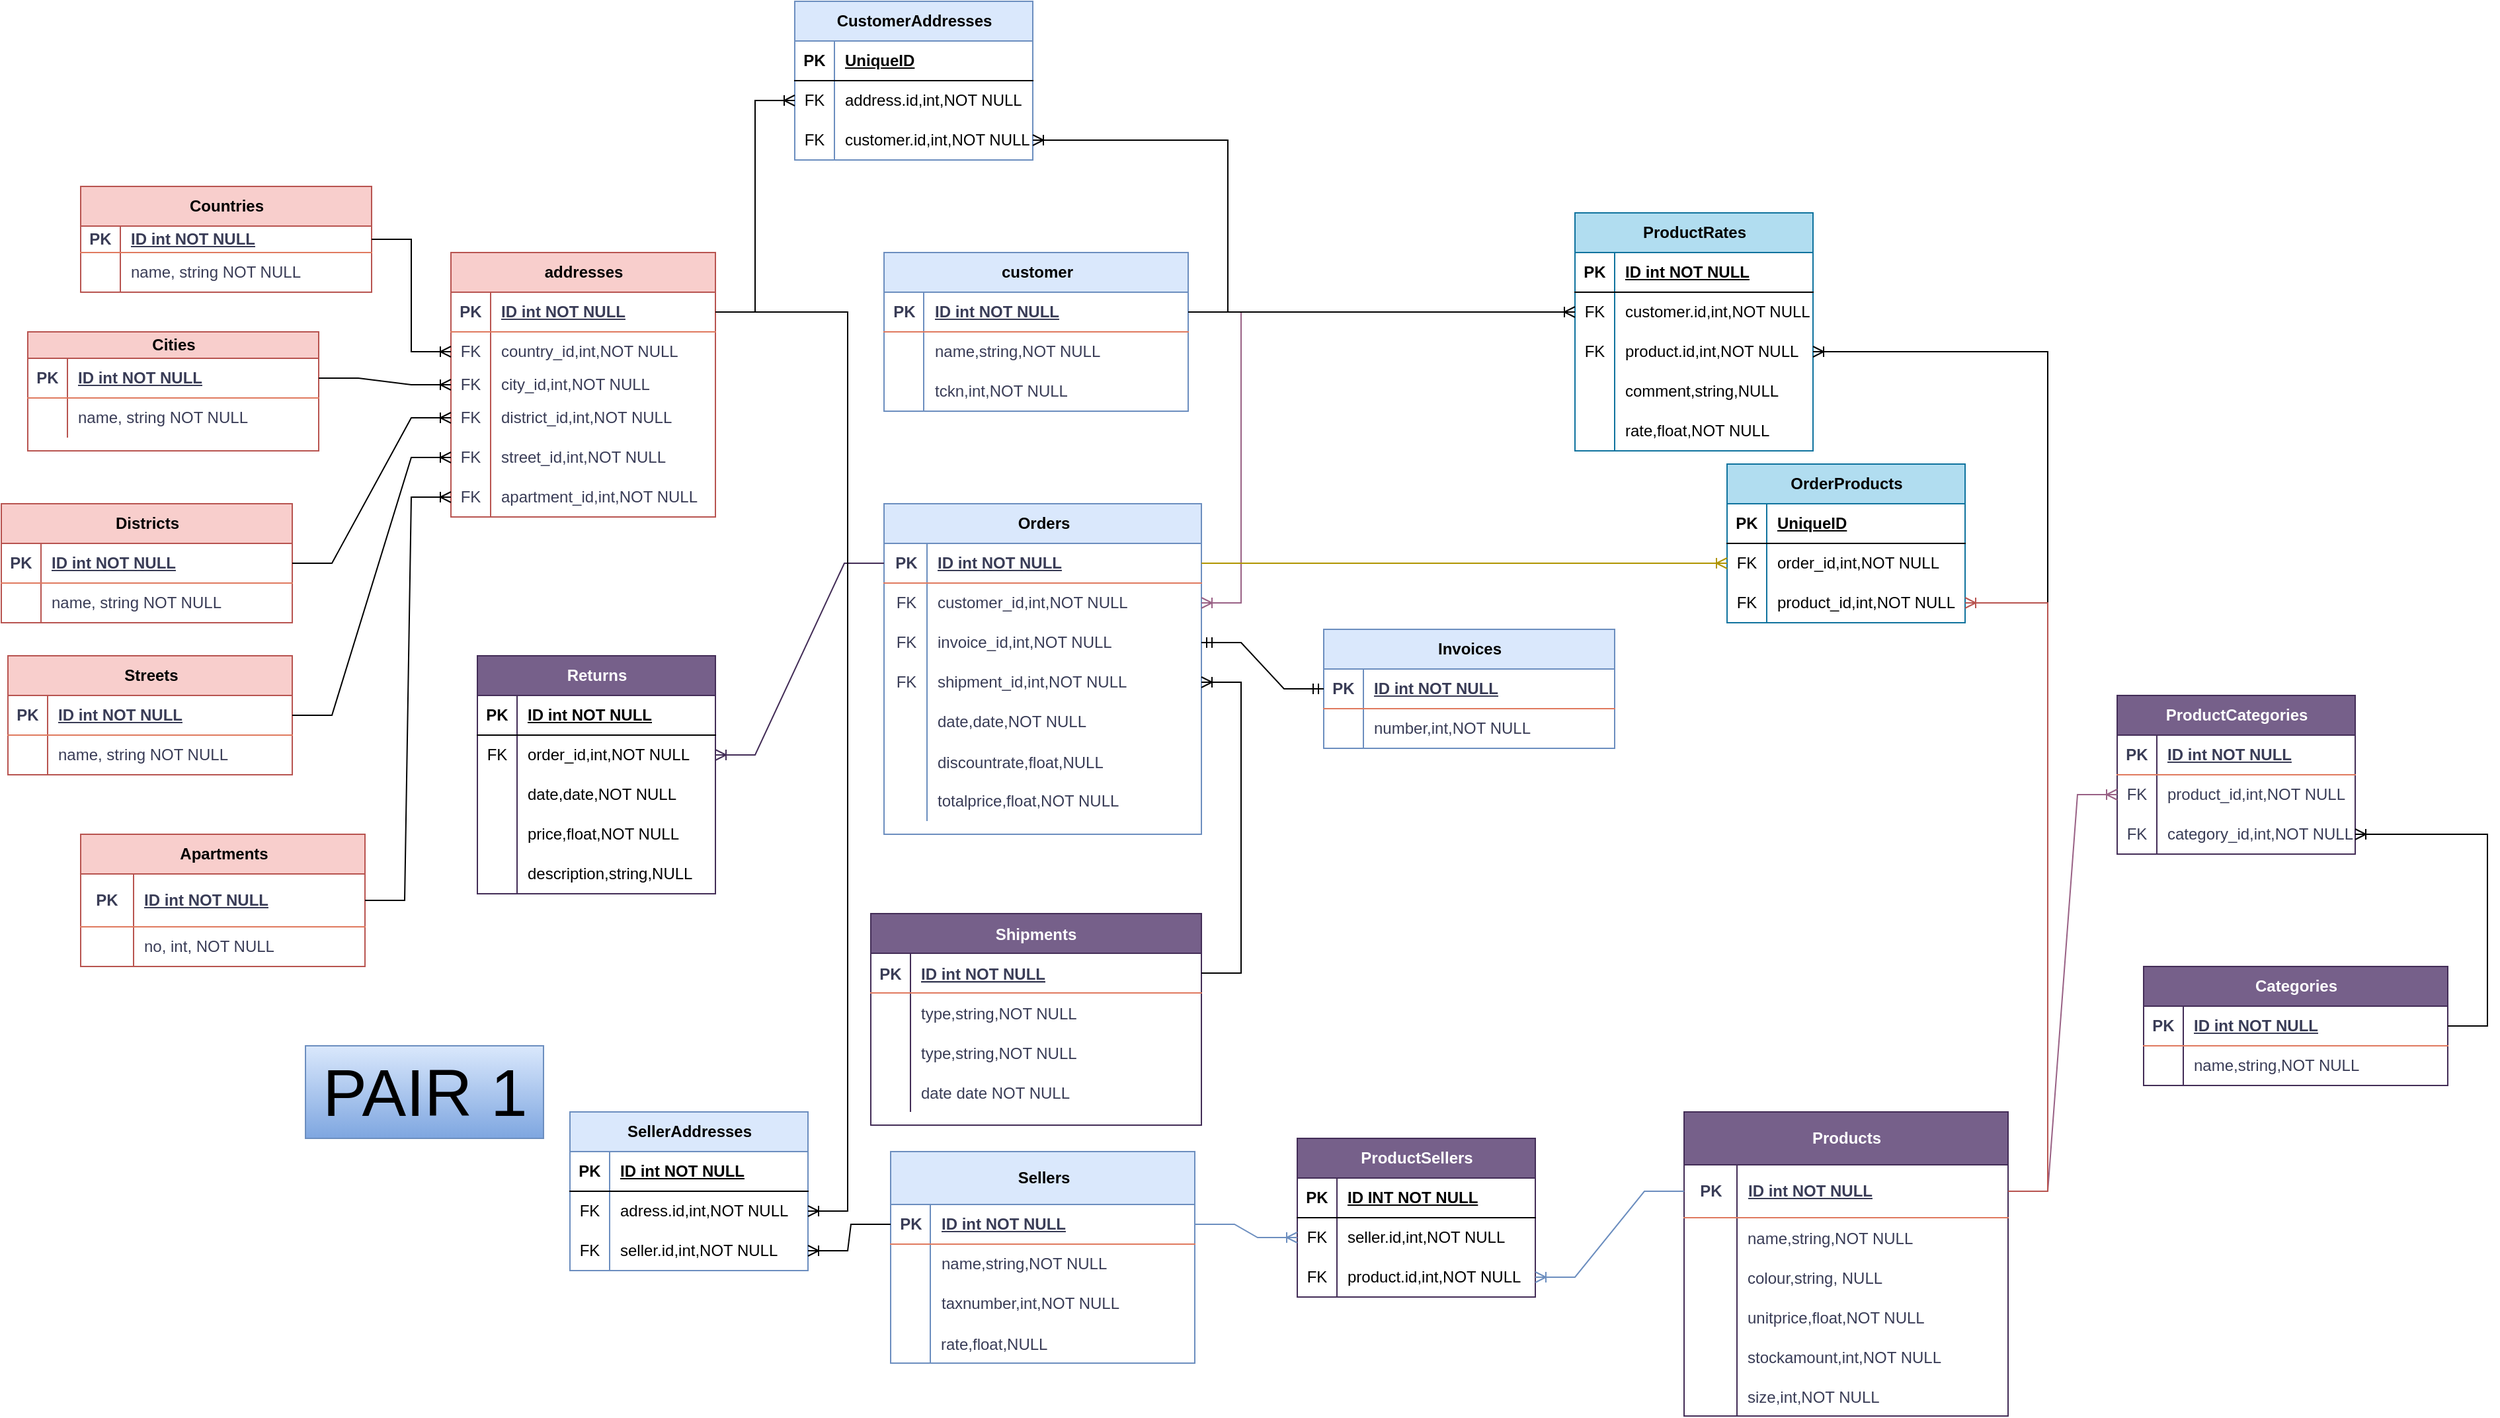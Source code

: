 <mxfile version="21.1.7" type="github">
  <diagram id="R2lEEEUBdFMjLlhIrx00" name="Page-1">
    <mxGraphModel dx="1363" dy="1869" grid="1" gridSize="10" guides="1" tooltips="1" connect="1" arrows="1" fold="1" page="1" pageScale="1" pageWidth="850" pageHeight="1100" math="0" shadow="0" extFonts="Permanent Marker^https://fonts.googleapis.com/css?family=Permanent+Marker">
      <root>
        <mxCell id="0" />
        <mxCell id="1" parent="0" />
        <mxCell id="C-vyLk0tnHw3VtMMgP7b-13" value="Shipments" style="shape=table;startSize=30;container=1;collapsible=1;childLayout=tableLayout;fixedRows=1;rowLines=0;fontStyle=1;align=center;resizeLast=1;labelBackgroundColor=none;fillColor=#76608a;strokeColor=#432D57;fontColor=#ffffff;" parent="1" vertex="1">
          <mxGeometry x="707.5" y="500" width="250" height="160" as="geometry" />
        </mxCell>
        <mxCell id="C-vyLk0tnHw3VtMMgP7b-14" value="" style="shape=partialRectangle;collapsible=0;dropTarget=0;pointerEvents=0;fillColor=none;points=[[0,0.5],[1,0.5]];portConstraint=eastwest;top=0;left=0;right=0;bottom=1;labelBackgroundColor=none;strokeColor=#E07A5F;fontColor=#393C56;" parent="C-vyLk0tnHw3VtMMgP7b-13" vertex="1">
          <mxGeometry y="30" width="250" height="30" as="geometry" />
        </mxCell>
        <mxCell id="C-vyLk0tnHw3VtMMgP7b-15" value="PK" style="shape=partialRectangle;overflow=hidden;connectable=0;fillColor=none;top=0;left=0;bottom=0;right=0;fontStyle=1;labelBackgroundColor=none;strokeColor=#E07A5F;fontColor=#393C56;" parent="C-vyLk0tnHw3VtMMgP7b-14" vertex="1">
          <mxGeometry width="30" height="30" as="geometry">
            <mxRectangle width="30" height="30" as="alternateBounds" />
          </mxGeometry>
        </mxCell>
        <mxCell id="C-vyLk0tnHw3VtMMgP7b-16" value="ID int NOT NULL" style="shape=partialRectangle;overflow=hidden;connectable=0;fillColor=none;top=0;left=0;bottom=0;right=0;align=left;spacingLeft=6;fontStyle=5;labelBackgroundColor=none;strokeColor=#E07A5F;fontColor=#393C56;" parent="C-vyLk0tnHw3VtMMgP7b-14" vertex="1">
          <mxGeometry x="30" width="220" height="30" as="geometry">
            <mxRectangle width="220" height="30" as="alternateBounds" />
          </mxGeometry>
        </mxCell>
        <mxCell id="C-vyLk0tnHw3VtMMgP7b-17" value="" style="shape=partialRectangle;collapsible=0;dropTarget=0;pointerEvents=0;fillColor=none;points=[[0,0.5],[1,0.5]];portConstraint=eastwest;top=0;left=0;right=0;bottom=0;labelBackgroundColor=none;strokeColor=#E07A5F;fontColor=#393C56;" parent="C-vyLk0tnHw3VtMMgP7b-13" vertex="1">
          <mxGeometry y="60" width="250" height="30" as="geometry" />
        </mxCell>
        <mxCell id="C-vyLk0tnHw3VtMMgP7b-18" value="" style="shape=partialRectangle;overflow=hidden;connectable=0;fillColor=none;top=0;left=0;bottom=0;right=0;labelBackgroundColor=none;strokeColor=#E07A5F;fontColor=#393C56;" parent="C-vyLk0tnHw3VtMMgP7b-17" vertex="1">
          <mxGeometry width="30" height="30" as="geometry">
            <mxRectangle width="30" height="30" as="alternateBounds" />
          </mxGeometry>
        </mxCell>
        <mxCell id="C-vyLk0tnHw3VtMMgP7b-19" value="type,string,NOT NULL" style="shape=partialRectangle;overflow=hidden;connectable=0;fillColor=none;top=0;left=0;bottom=0;right=0;align=left;spacingLeft=6;labelBackgroundColor=none;strokeColor=#E07A5F;fontColor=#393C56;" parent="C-vyLk0tnHw3VtMMgP7b-17" vertex="1">
          <mxGeometry x="30" width="220" height="30" as="geometry">
            <mxRectangle width="220" height="30" as="alternateBounds" />
          </mxGeometry>
        </mxCell>
        <mxCell id="WpxzCltvuIivZcHfWauO-1" value="" style="shape=partialRectangle;collapsible=0;dropTarget=0;pointerEvents=0;fillColor=none;points=[[0,0.5],[1,0.5]];portConstraint=eastwest;top=0;left=0;right=0;bottom=0;labelBackgroundColor=none;strokeColor=#E07A5F;fontColor=#393C56;" parent="C-vyLk0tnHw3VtMMgP7b-13" vertex="1">
          <mxGeometry y="90" width="250" height="30" as="geometry" />
        </mxCell>
        <mxCell id="WpxzCltvuIivZcHfWauO-2" value="" style="shape=partialRectangle;overflow=hidden;connectable=0;fillColor=none;top=0;left=0;bottom=0;right=0;labelBackgroundColor=none;strokeColor=#E07A5F;fontColor=#393C56;" parent="WpxzCltvuIivZcHfWauO-1" vertex="1">
          <mxGeometry width="30" height="30" as="geometry">
            <mxRectangle width="30" height="30" as="alternateBounds" />
          </mxGeometry>
        </mxCell>
        <mxCell id="WpxzCltvuIivZcHfWauO-3" value="type,string,NOT NULL" style="shape=partialRectangle;overflow=hidden;connectable=0;fillColor=none;top=0;left=0;bottom=0;right=0;align=left;spacingLeft=6;labelBackgroundColor=none;strokeColor=#E07A5F;fontColor=#393C56;" parent="WpxzCltvuIivZcHfWauO-1" vertex="1">
          <mxGeometry x="30" width="220" height="30" as="geometry">
            <mxRectangle width="220" height="30" as="alternateBounds" />
          </mxGeometry>
        </mxCell>
        <mxCell id="C-vyLk0tnHw3VtMMgP7b-20" value="" style="shape=partialRectangle;collapsible=0;dropTarget=0;pointerEvents=0;fillColor=none;points=[[0,0.5],[1,0.5]];portConstraint=eastwest;top=0;left=0;right=0;bottom=0;labelBackgroundColor=none;strokeColor=#E07A5F;fontColor=#393C56;" parent="C-vyLk0tnHw3VtMMgP7b-13" vertex="1">
          <mxGeometry y="120" width="250" height="30" as="geometry" />
        </mxCell>
        <mxCell id="C-vyLk0tnHw3VtMMgP7b-21" value="" style="shape=partialRectangle;overflow=hidden;connectable=0;fillColor=none;top=0;left=0;bottom=0;right=0;labelBackgroundColor=none;strokeColor=#E07A5F;fontColor=#393C56;" parent="C-vyLk0tnHw3VtMMgP7b-20" vertex="1">
          <mxGeometry width="30" height="30" as="geometry">
            <mxRectangle width="30" height="30" as="alternateBounds" />
          </mxGeometry>
        </mxCell>
        <mxCell id="C-vyLk0tnHw3VtMMgP7b-22" value="date date NOT NULL" style="shape=partialRectangle;overflow=hidden;connectable=0;fillColor=none;top=0;left=0;bottom=0;right=0;align=left;spacingLeft=6;labelBackgroundColor=none;strokeColor=#E07A5F;fontColor=#393C56;" parent="C-vyLk0tnHw3VtMMgP7b-20" vertex="1">
          <mxGeometry x="30" width="220" height="30" as="geometry">
            <mxRectangle width="220" height="30" as="alternateBounds" />
          </mxGeometry>
        </mxCell>
        <mxCell id="cUfDCcywBEeF0KOsG4Uc-18" value="Categories" style="shape=table;startSize=30;container=1;collapsible=1;childLayout=tableLayout;fixedRows=1;rowLines=0;fontStyle=1;align=center;resizeLast=1;html=1;labelBackgroundColor=none;fillColor=#76608a;strokeColor=#432D57;fontColor=#ffffff;" parent="1" vertex="1">
          <mxGeometry x="1670" y="540" width="230" height="90" as="geometry" />
        </mxCell>
        <mxCell id="cUfDCcywBEeF0KOsG4Uc-19" value="" style="shape=tableRow;horizontal=0;startSize=0;swimlaneHead=0;swimlaneBody=0;fillColor=none;collapsible=0;dropTarget=0;points=[[0,0.5],[1,0.5]];portConstraint=eastwest;top=0;left=0;right=0;bottom=1;labelBackgroundColor=none;strokeColor=#E07A5F;fontColor=#393C56;" parent="cUfDCcywBEeF0KOsG4Uc-18" vertex="1">
          <mxGeometry y="30" width="230" height="30" as="geometry" />
        </mxCell>
        <mxCell id="cUfDCcywBEeF0KOsG4Uc-20" value="PK" style="shape=partialRectangle;connectable=0;fillColor=none;top=0;left=0;bottom=0;right=0;fontStyle=1;overflow=hidden;whiteSpace=wrap;html=1;labelBackgroundColor=none;strokeColor=#E07A5F;fontColor=#393C56;" parent="cUfDCcywBEeF0KOsG4Uc-19" vertex="1">
          <mxGeometry width="30" height="30" as="geometry">
            <mxRectangle width="30" height="30" as="alternateBounds" />
          </mxGeometry>
        </mxCell>
        <mxCell id="cUfDCcywBEeF0KOsG4Uc-21" value="ID int NOT NULL" style="shape=partialRectangle;connectable=0;fillColor=none;top=0;left=0;bottom=0;right=0;align=left;spacingLeft=6;fontStyle=5;overflow=hidden;whiteSpace=wrap;html=1;labelBackgroundColor=none;strokeColor=#E07A5F;fontColor=#393C56;" parent="cUfDCcywBEeF0KOsG4Uc-19" vertex="1">
          <mxGeometry x="30" width="200" height="30" as="geometry">
            <mxRectangle width="200" height="30" as="alternateBounds" />
          </mxGeometry>
        </mxCell>
        <mxCell id="cUfDCcywBEeF0KOsG4Uc-22" value="" style="shape=tableRow;horizontal=0;startSize=0;swimlaneHead=0;swimlaneBody=0;fillColor=none;collapsible=0;dropTarget=0;points=[[0,0.5],[1,0.5]];portConstraint=eastwest;top=0;left=0;right=0;bottom=0;labelBackgroundColor=none;strokeColor=#E07A5F;fontColor=#393C56;" parent="cUfDCcywBEeF0KOsG4Uc-18" vertex="1">
          <mxGeometry y="60" width="230" height="30" as="geometry" />
        </mxCell>
        <mxCell id="cUfDCcywBEeF0KOsG4Uc-23" value="" style="shape=partialRectangle;connectable=0;fillColor=none;top=0;left=0;bottom=0;right=0;editable=1;overflow=hidden;whiteSpace=wrap;html=1;labelBackgroundColor=none;strokeColor=#E07A5F;fontColor=#393C56;" parent="cUfDCcywBEeF0KOsG4Uc-22" vertex="1">
          <mxGeometry width="30" height="30" as="geometry">
            <mxRectangle width="30" height="30" as="alternateBounds" />
          </mxGeometry>
        </mxCell>
        <mxCell id="cUfDCcywBEeF0KOsG4Uc-24" value="name,string,NOT NULL" style="shape=partialRectangle;connectable=0;fillColor=none;top=0;left=0;bottom=0;right=0;align=left;spacingLeft=6;overflow=hidden;whiteSpace=wrap;html=1;labelBackgroundColor=none;strokeColor=#E07A5F;fontColor=#393C56;" parent="cUfDCcywBEeF0KOsG4Uc-22" vertex="1">
          <mxGeometry x="30" width="200" height="30" as="geometry">
            <mxRectangle width="200" height="30" as="alternateBounds" />
          </mxGeometry>
        </mxCell>
        <mxCell id="cUfDCcywBEeF0KOsG4Uc-44" value="addresses" style="shape=table;startSize=30;container=1;collapsible=1;childLayout=tableLayout;fixedRows=1;rowLines=0;fontStyle=1;align=center;resizeLast=1;html=1;fillColor=#f8cecc;strokeColor=#b85450;labelBackgroundColor=none;" parent="1" vertex="1">
          <mxGeometry x="390" width="200" height="200" as="geometry" />
        </mxCell>
        <mxCell id="cUfDCcywBEeF0KOsG4Uc-45" value="" style="shape=tableRow;horizontal=0;startSize=0;swimlaneHead=0;swimlaneBody=0;fillColor=none;collapsible=0;dropTarget=0;points=[[0,0.5],[1,0.5]];portConstraint=eastwest;top=0;left=0;right=0;bottom=1;labelBackgroundColor=none;strokeColor=#E07A5F;fontColor=#393C56;" parent="cUfDCcywBEeF0KOsG4Uc-44" vertex="1">
          <mxGeometry y="30" width="200" height="30" as="geometry" />
        </mxCell>
        <mxCell id="cUfDCcywBEeF0KOsG4Uc-46" value="PK" style="shape=partialRectangle;connectable=0;fillColor=none;top=0;left=0;bottom=0;right=0;fontStyle=1;overflow=hidden;whiteSpace=wrap;html=1;labelBackgroundColor=none;strokeColor=#E07A5F;fontColor=#393C56;" parent="cUfDCcywBEeF0KOsG4Uc-45" vertex="1">
          <mxGeometry width="30" height="30" as="geometry">
            <mxRectangle width="30" height="30" as="alternateBounds" />
          </mxGeometry>
        </mxCell>
        <mxCell id="cUfDCcywBEeF0KOsG4Uc-47" value="ID int NOT NULL" style="shape=partialRectangle;connectable=0;fillColor=none;top=0;left=0;bottom=0;right=0;align=left;spacingLeft=6;fontStyle=5;overflow=hidden;whiteSpace=wrap;html=1;labelBackgroundColor=none;strokeColor=#E07A5F;fontColor=#393C56;" parent="cUfDCcywBEeF0KOsG4Uc-45" vertex="1">
          <mxGeometry x="30" width="170" height="30" as="geometry">
            <mxRectangle width="170" height="30" as="alternateBounds" />
          </mxGeometry>
        </mxCell>
        <mxCell id="cUfDCcywBEeF0KOsG4Uc-290" value="" style="shape=tableRow;horizontal=0;startSize=0;swimlaneHead=0;swimlaneBody=0;fillColor=none;collapsible=0;dropTarget=0;points=[[0,0.5],[1,0.5]];portConstraint=eastwest;top=0;left=0;right=0;bottom=0;labelBackgroundColor=none;strokeColor=#E07A5F;fontColor=#393C56;" parent="cUfDCcywBEeF0KOsG4Uc-44" vertex="1">
          <mxGeometry y="60" width="200" height="30" as="geometry" />
        </mxCell>
        <mxCell id="cUfDCcywBEeF0KOsG4Uc-291" value="FK" style="shape=partialRectangle;connectable=0;fillColor=none;top=0;left=0;bottom=0;right=0;fontStyle=0;overflow=hidden;whiteSpace=wrap;html=1;labelBackgroundColor=none;strokeColor=#E07A5F;fontColor=#393C56;" parent="cUfDCcywBEeF0KOsG4Uc-290" vertex="1">
          <mxGeometry width="30" height="30" as="geometry">
            <mxRectangle width="30" height="30" as="alternateBounds" />
          </mxGeometry>
        </mxCell>
        <mxCell id="cUfDCcywBEeF0KOsG4Uc-292" value="country_id,int,NOT NULL" style="shape=partialRectangle;connectable=0;fillColor=none;top=0;left=0;bottom=0;right=0;align=left;spacingLeft=6;fontStyle=0;overflow=hidden;whiteSpace=wrap;html=1;labelBackgroundColor=none;strokeColor=#E07A5F;fontColor=#393C56;" parent="cUfDCcywBEeF0KOsG4Uc-290" vertex="1">
          <mxGeometry x="30" width="170" height="30" as="geometry">
            <mxRectangle width="170" height="30" as="alternateBounds" />
          </mxGeometry>
        </mxCell>
        <mxCell id="cUfDCcywBEeF0KOsG4Uc-282" value="" style="shape=tableRow;horizontal=0;startSize=0;swimlaneHead=0;swimlaneBody=0;fillColor=none;collapsible=0;dropTarget=0;points=[[0,0.5],[1,0.5]];portConstraint=eastwest;top=0;left=0;right=0;bottom=0;labelBackgroundColor=none;strokeColor=#E07A5F;fontColor=#393C56;" parent="cUfDCcywBEeF0KOsG4Uc-44" vertex="1">
          <mxGeometry y="90" width="200" height="20" as="geometry" />
        </mxCell>
        <mxCell id="cUfDCcywBEeF0KOsG4Uc-283" value="FK" style="shape=partialRectangle;connectable=0;fillColor=none;top=0;left=0;bottom=0;right=0;fontStyle=0;overflow=hidden;whiteSpace=wrap;html=1;labelBackgroundColor=none;strokeColor=#E07A5F;fontColor=#393C56;" parent="cUfDCcywBEeF0KOsG4Uc-282" vertex="1">
          <mxGeometry width="30" height="20" as="geometry">
            <mxRectangle width="30" height="20" as="alternateBounds" />
          </mxGeometry>
        </mxCell>
        <mxCell id="cUfDCcywBEeF0KOsG4Uc-284" value="city_id,int,NOT NULL" style="shape=partialRectangle;connectable=0;fillColor=none;top=0;left=0;bottom=0;right=0;align=left;spacingLeft=6;fontStyle=0;overflow=hidden;whiteSpace=wrap;html=1;labelBackgroundColor=none;strokeColor=#E07A5F;fontColor=#393C56;" parent="cUfDCcywBEeF0KOsG4Uc-282" vertex="1">
          <mxGeometry x="30" width="170" height="20" as="geometry">
            <mxRectangle width="170" height="20" as="alternateBounds" />
          </mxGeometry>
        </mxCell>
        <mxCell id="cUfDCcywBEeF0KOsG4Uc-298" value="" style="shape=tableRow;horizontal=0;startSize=0;swimlaneHead=0;swimlaneBody=0;fillColor=none;collapsible=0;dropTarget=0;points=[[0,0.5],[1,0.5]];portConstraint=eastwest;top=0;left=0;right=0;bottom=0;labelBackgroundColor=none;strokeColor=#E07A5F;fontColor=#393C56;" parent="cUfDCcywBEeF0KOsG4Uc-44" vertex="1">
          <mxGeometry y="110" width="200" height="30" as="geometry" />
        </mxCell>
        <mxCell id="cUfDCcywBEeF0KOsG4Uc-299" value="FK" style="shape=partialRectangle;connectable=0;fillColor=none;top=0;left=0;bottom=0;right=0;fontStyle=0;overflow=hidden;whiteSpace=wrap;html=1;labelBackgroundColor=none;strokeColor=#E07A5F;fontColor=#393C56;" parent="cUfDCcywBEeF0KOsG4Uc-298" vertex="1">
          <mxGeometry width="30" height="30" as="geometry">
            <mxRectangle width="30" height="30" as="alternateBounds" />
          </mxGeometry>
        </mxCell>
        <mxCell id="cUfDCcywBEeF0KOsG4Uc-300" value="district_id,int,NOT NULL" style="shape=partialRectangle;connectable=0;fillColor=none;top=0;left=0;bottom=0;right=0;align=left;spacingLeft=6;fontStyle=0;overflow=hidden;whiteSpace=wrap;html=1;labelBackgroundColor=none;strokeColor=#E07A5F;fontColor=#393C56;" parent="cUfDCcywBEeF0KOsG4Uc-298" vertex="1">
          <mxGeometry x="30" width="170" height="30" as="geometry">
            <mxRectangle width="170" height="30" as="alternateBounds" />
          </mxGeometry>
        </mxCell>
        <mxCell id="WpxzCltvuIivZcHfWauO-50" value="" style="shape=tableRow;horizontal=0;startSize=0;swimlaneHead=0;swimlaneBody=0;fillColor=none;collapsible=0;dropTarget=0;points=[[0,0.5],[1,0.5]];portConstraint=eastwest;top=0;left=0;right=0;bottom=0;labelBackgroundColor=none;strokeColor=#E07A5F;fontColor=#393C56;" parent="cUfDCcywBEeF0KOsG4Uc-44" vertex="1">
          <mxGeometry y="140" width="200" height="30" as="geometry" />
        </mxCell>
        <mxCell id="WpxzCltvuIivZcHfWauO-51" value="FK" style="shape=partialRectangle;connectable=0;fillColor=none;top=0;left=0;bottom=0;right=0;fontStyle=0;overflow=hidden;whiteSpace=wrap;html=1;labelBackgroundColor=none;strokeColor=#E07A5F;fontColor=#393C56;" parent="WpxzCltvuIivZcHfWauO-50" vertex="1">
          <mxGeometry width="30" height="30" as="geometry">
            <mxRectangle width="30" height="30" as="alternateBounds" />
          </mxGeometry>
        </mxCell>
        <mxCell id="WpxzCltvuIivZcHfWauO-52" value="street_id,int,NOT NULL" style="shape=partialRectangle;connectable=0;fillColor=none;top=0;left=0;bottom=0;right=0;align=left;spacingLeft=6;fontStyle=0;overflow=hidden;whiteSpace=wrap;html=1;labelBackgroundColor=none;strokeColor=#E07A5F;fontColor=#393C56;" parent="WpxzCltvuIivZcHfWauO-50" vertex="1">
          <mxGeometry x="30" width="170" height="30" as="geometry">
            <mxRectangle width="170" height="30" as="alternateBounds" />
          </mxGeometry>
        </mxCell>
        <mxCell id="cUfDCcywBEeF0KOsG4Uc-286" value="" style="shape=tableRow;horizontal=0;startSize=0;swimlaneHead=0;swimlaneBody=0;fillColor=none;collapsible=0;dropTarget=0;points=[[0,0.5],[1,0.5]];portConstraint=eastwest;top=0;left=0;right=0;bottom=0;labelBackgroundColor=none;strokeColor=#E07A5F;fontColor=#393C56;" parent="cUfDCcywBEeF0KOsG4Uc-44" vertex="1">
          <mxGeometry y="170" width="200" height="30" as="geometry" />
        </mxCell>
        <mxCell id="cUfDCcywBEeF0KOsG4Uc-287" value="FK" style="shape=partialRectangle;connectable=0;fillColor=none;top=0;left=0;bottom=0;right=0;fontStyle=0;overflow=hidden;whiteSpace=wrap;html=1;labelBackgroundColor=none;strokeColor=#E07A5F;fontColor=#393C56;" parent="cUfDCcywBEeF0KOsG4Uc-286" vertex="1">
          <mxGeometry width="30" height="30" as="geometry">
            <mxRectangle width="30" height="30" as="alternateBounds" />
          </mxGeometry>
        </mxCell>
        <mxCell id="cUfDCcywBEeF0KOsG4Uc-288" value="apartment_id,int,NOT NULL" style="shape=partialRectangle;connectable=0;fillColor=none;top=0;left=0;bottom=0;right=0;align=left;spacingLeft=6;fontStyle=0;overflow=hidden;whiteSpace=wrap;html=1;labelBackgroundColor=none;strokeColor=#E07A5F;fontColor=#393C56;" parent="cUfDCcywBEeF0KOsG4Uc-286" vertex="1">
          <mxGeometry x="30" width="170" height="30" as="geometry">
            <mxRectangle width="170" height="30" as="alternateBounds" />
          </mxGeometry>
        </mxCell>
        <mxCell id="cUfDCcywBEeF0KOsG4Uc-83" value="Products" style="shape=table;startSize=40;container=1;collapsible=1;childLayout=tableLayout;fixedRows=1;rowLines=0;fontStyle=1;align=center;resizeLast=1;html=1;labelBackgroundColor=none;fillColor=#76608a;strokeColor=#432D57;fontColor=#ffffff;" parent="1" vertex="1">
          <mxGeometry x="1322.5" y="650" width="245" height="230" as="geometry" />
        </mxCell>
        <mxCell id="cUfDCcywBEeF0KOsG4Uc-84" value="" style="shape=tableRow;horizontal=0;startSize=0;swimlaneHead=0;swimlaneBody=0;fillColor=none;collapsible=0;dropTarget=0;points=[[0,0.5],[1,0.5]];portConstraint=eastwest;top=0;left=0;right=0;bottom=1;labelBackgroundColor=none;strokeColor=#E07A5F;fontColor=#393C56;" parent="cUfDCcywBEeF0KOsG4Uc-83" vertex="1">
          <mxGeometry y="40" width="245" height="40" as="geometry" />
        </mxCell>
        <mxCell id="cUfDCcywBEeF0KOsG4Uc-85" value="PK" style="shape=partialRectangle;connectable=0;fillColor=none;top=0;left=0;bottom=0;right=0;fontStyle=1;overflow=hidden;whiteSpace=wrap;html=1;labelBackgroundColor=none;strokeColor=#E07A5F;fontColor=#393C56;" parent="cUfDCcywBEeF0KOsG4Uc-84" vertex="1">
          <mxGeometry width="40" height="40" as="geometry">
            <mxRectangle width="40" height="40" as="alternateBounds" />
          </mxGeometry>
        </mxCell>
        <mxCell id="cUfDCcywBEeF0KOsG4Uc-86" value="ID int NOT NULL" style="shape=partialRectangle;connectable=0;fillColor=none;top=0;left=0;bottom=0;right=0;align=left;spacingLeft=6;fontStyle=5;overflow=hidden;whiteSpace=wrap;html=1;labelBackgroundColor=none;strokeColor=#E07A5F;fontColor=#393C56;" parent="cUfDCcywBEeF0KOsG4Uc-84" vertex="1">
          <mxGeometry x="40" width="205" height="40" as="geometry">
            <mxRectangle width="205" height="40" as="alternateBounds" />
          </mxGeometry>
        </mxCell>
        <mxCell id="cUfDCcywBEeF0KOsG4Uc-392" value="" style="shape=tableRow;horizontal=0;startSize=0;swimlaneHead=0;swimlaneBody=0;fillColor=none;collapsible=0;dropTarget=0;points=[[0,0.5],[1,0.5]];portConstraint=eastwest;top=0;left=0;right=0;bottom=0;labelBackgroundColor=none;strokeColor=#E07A5F;fontColor=#393C56;" parent="cUfDCcywBEeF0KOsG4Uc-83" vertex="1">
          <mxGeometry y="80" width="245" height="30" as="geometry" />
        </mxCell>
        <mxCell id="cUfDCcywBEeF0KOsG4Uc-393" value="" style="shape=partialRectangle;connectable=0;fillColor=none;top=0;left=0;bottom=0;right=0;editable=1;overflow=hidden;labelBackgroundColor=none;strokeColor=#E07A5F;fontColor=#393C56;" parent="cUfDCcywBEeF0KOsG4Uc-392" vertex="1">
          <mxGeometry width="40" height="30" as="geometry">
            <mxRectangle width="40" height="30" as="alternateBounds" />
          </mxGeometry>
        </mxCell>
        <mxCell id="cUfDCcywBEeF0KOsG4Uc-394" value="name,string,NOT NULL" style="shape=partialRectangle;connectable=0;fillColor=none;top=0;left=0;bottom=0;right=0;align=left;spacingLeft=6;overflow=hidden;labelBackgroundColor=none;strokeColor=#E07A5F;fontColor=#393C56;" parent="cUfDCcywBEeF0KOsG4Uc-392" vertex="1">
          <mxGeometry x="40" width="205" height="30" as="geometry">
            <mxRectangle width="205" height="30" as="alternateBounds" />
          </mxGeometry>
        </mxCell>
        <mxCell id="cUfDCcywBEeF0KOsG4Uc-400" value="" style="shape=tableRow;horizontal=0;startSize=0;swimlaneHead=0;swimlaneBody=0;fillColor=none;collapsible=0;dropTarget=0;points=[[0,0.5],[1,0.5]];portConstraint=eastwest;top=0;left=0;right=0;bottom=0;labelBackgroundColor=none;strokeColor=#E07A5F;fontColor=#393C56;" parent="cUfDCcywBEeF0KOsG4Uc-83" vertex="1">
          <mxGeometry y="110" width="245" height="30" as="geometry" />
        </mxCell>
        <mxCell id="cUfDCcywBEeF0KOsG4Uc-401" value="" style="shape=partialRectangle;connectable=0;fillColor=none;top=0;left=0;bottom=0;right=0;editable=1;overflow=hidden;labelBackgroundColor=none;strokeColor=#E07A5F;fontColor=#393C56;" parent="cUfDCcywBEeF0KOsG4Uc-400" vertex="1">
          <mxGeometry width="40" height="30" as="geometry">
            <mxRectangle width="40" height="30" as="alternateBounds" />
          </mxGeometry>
        </mxCell>
        <mxCell id="cUfDCcywBEeF0KOsG4Uc-402" value="colour,string, NULL" style="shape=partialRectangle;connectable=0;fillColor=none;top=0;left=0;bottom=0;right=0;align=left;spacingLeft=6;overflow=hidden;labelBackgroundColor=none;strokeColor=#E07A5F;fontColor=#393C56;" parent="cUfDCcywBEeF0KOsG4Uc-400" vertex="1">
          <mxGeometry x="40" width="205" height="30" as="geometry">
            <mxRectangle width="205" height="30" as="alternateBounds" />
          </mxGeometry>
        </mxCell>
        <mxCell id="cUfDCcywBEeF0KOsG4Uc-404" value="" style="shape=tableRow;horizontal=0;startSize=0;swimlaneHead=0;swimlaneBody=0;fillColor=none;collapsible=0;dropTarget=0;points=[[0,0.5],[1,0.5]];portConstraint=eastwest;top=0;left=0;right=0;bottom=0;labelBackgroundColor=none;strokeColor=#E07A5F;fontColor=#393C56;" parent="cUfDCcywBEeF0KOsG4Uc-83" vertex="1">
          <mxGeometry y="140" width="245" height="30" as="geometry" />
        </mxCell>
        <mxCell id="cUfDCcywBEeF0KOsG4Uc-405" value="" style="shape=partialRectangle;connectable=0;fillColor=none;top=0;left=0;bottom=0;right=0;editable=1;overflow=hidden;labelBackgroundColor=none;strokeColor=#E07A5F;fontColor=#393C56;" parent="cUfDCcywBEeF0KOsG4Uc-404" vertex="1">
          <mxGeometry width="40" height="30" as="geometry">
            <mxRectangle width="40" height="30" as="alternateBounds" />
          </mxGeometry>
        </mxCell>
        <mxCell id="cUfDCcywBEeF0KOsG4Uc-406" value="unitprice,float,NOT NULL" style="shape=partialRectangle;connectable=0;fillColor=none;top=0;left=0;bottom=0;right=0;align=left;spacingLeft=6;overflow=hidden;labelBackgroundColor=none;strokeColor=#E07A5F;fontColor=#393C56;" parent="cUfDCcywBEeF0KOsG4Uc-404" vertex="1">
          <mxGeometry x="40" width="205" height="30" as="geometry">
            <mxRectangle width="205" height="30" as="alternateBounds" />
          </mxGeometry>
        </mxCell>
        <mxCell id="cUfDCcywBEeF0KOsG4Uc-412" value="" style="shape=tableRow;horizontal=0;startSize=0;swimlaneHead=0;swimlaneBody=0;fillColor=none;collapsible=0;dropTarget=0;points=[[0,0.5],[1,0.5]];portConstraint=eastwest;top=0;left=0;right=0;bottom=0;labelBackgroundColor=none;strokeColor=#E07A5F;fontColor=#393C56;" parent="cUfDCcywBEeF0KOsG4Uc-83" vertex="1">
          <mxGeometry y="170" width="245" height="30" as="geometry" />
        </mxCell>
        <mxCell id="cUfDCcywBEeF0KOsG4Uc-413" value="" style="shape=partialRectangle;connectable=0;fillColor=none;top=0;left=0;bottom=0;right=0;editable=1;overflow=hidden;labelBackgroundColor=none;strokeColor=#E07A5F;fontColor=#393C56;" parent="cUfDCcywBEeF0KOsG4Uc-412" vertex="1">
          <mxGeometry width="40" height="30" as="geometry">
            <mxRectangle width="40" height="30" as="alternateBounds" />
          </mxGeometry>
        </mxCell>
        <mxCell id="cUfDCcywBEeF0KOsG4Uc-414" value="stockamount,int,NOT NULL" style="shape=partialRectangle;connectable=0;fillColor=none;top=0;left=0;bottom=0;right=0;align=left;spacingLeft=6;overflow=hidden;labelBackgroundColor=none;strokeColor=#E07A5F;fontColor=#393C56;" parent="cUfDCcywBEeF0KOsG4Uc-412" vertex="1">
          <mxGeometry x="40" width="205" height="30" as="geometry">
            <mxRectangle width="205" height="30" as="alternateBounds" />
          </mxGeometry>
        </mxCell>
        <mxCell id="cUfDCcywBEeF0KOsG4Uc-396" value="" style="shape=tableRow;horizontal=0;startSize=0;swimlaneHead=0;swimlaneBody=0;fillColor=none;collapsible=0;dropTarget=0;points=[[0,0.5],[1,0.5]];portConstraint=eastwest;top=0;left=0;right=0;bottom=0;labelBackgroundColor=none;strokeColor=#E07A5F;fontColor=#393C56;" parent="cUfDCcywBEeF0KOsG4Uc-83" vertex="1">
          <mxGeometry y="200" width="245" height="30" as="geometry" />
        </mxCell>
        <mxCell id="cUfDCcywBEeF0KOsG4Uc-397" value="" style="shape=partialRectangle;connectable=0;fillColor=none;top=0;left=0;bottom=0;right=0;editable=1;overflow=hidden;labelBackgroundColor=none;strokeColor=#E07A5F;fontColor=#393C56;" parent="cUfDCcywBEeF0KOsG4Uc-396" vertex="1">
          <mxGeometry width="40" height="30" as="geometry">
            <mxRectangle width="40" height="30" as="alternateBounds" />
          </mxGeometry>
        </mxCell>
        <mxCell id="cUfDCcywBEeF0KOsG4Uc-398" value="size,int,NOT NULL" style="shape=partialRectangle;connectable=0;fillColor=none;top=0;left=0;bottom=0;right=0;align=left;spacingLeft=6;overflow=hidden;labelBackgroundColor=none;strokeColor=#E07A5F;fontColor=#393C56;" parent="cUfDCcywBEeF0KOsG4Uc-396" vertex="1">
          <mxGeometry x="40" width="205" height="30" as="geometry">
            <mxRectangle width="205" height="30" as="alternateBounds" />
          </mxGeometry>
        </mxCell>
        <mxCell id="cUfDCcywBEeF0KOsG4Uc-135" value="Invoices" style="shape=table;startSize=30;container=1;collapsible=1;childLayout=tableLayout;fixedRows=1;rowLines=0;fontStyle=1;align=center;resizeLast=1;html=1;labelBackgroundColor=none;fillColor=#dae8fc;strokeColor=#6c8ebf;" parent="1" vertex="1">
          <mxGeometry x="1050" y="285" width="220" height="90" as="geometry" />
        </mxCell>
        <mxCell id="cUfDCcywBEeF0KOsG4Uc-136" value="" style="shape=tableRow;horizontal=0;startSize=0;swimlaneHead=0;swimlaneBody=0;fillColor=none;collapsible=0;dropTarget=0;points=[[0,0.5],[1,0.5]];portConstraint=eastwest;top=0;left=0;right=0;bottom=1;labelBackgroundColor=none;strokeColor=#E07A5F;fontColor=#393C56;" parent="cUfDCcywBEeF0KOsG4Uc-135" vertex="1">
          <mxGeometry y="30" width="220" height="30" as="geometry" />
        </mxCell>
        <mxCell id="cUfDCcywBEeF0KOsG4Uc-137" value="PK" style="shape=partialRectangle;connectable=0;fillColor=none;top=0;left=0;bottom=0;right=0;fontStyle=1;overflow=hidden;whiteSpace=wrap;html=1;labelBackgroundColor=none;strokeColor=#E07A5F;fontColor=#393C56;" parent="cUfDCcywBEeF0KOsG4Uc-136" vertex="1">
          <mxGeometry width="30" height="30" as="geometry">
            <mxRectangle width="30" height="30" as="alternateBounds" />
          </mxGeometry>
        </mxCell>
        <mxCell id="cUfDCcywBEeF0KOsG4Uc-138" value="ID int NOT NULL" style="shape=partialRectangle;connectable=0;fillColor=none;top=0;left=0;bottom=0;right=0;align=left;spacingLeft=6;fontStyle=5;overflow=hidden;whiteSpace=wrap;html=1;labelBackgroundColor=none;strokeColor=#E07A5F;fontColor=#393C56;" parent="cUfDCcywBEeF0KOsG4Uc-136" vertex="1">
          <mxGeometry x="30" width="190" height="30" as="geometry">
            <mxRectangle width="190" height="30" as="alternateBounds" />
          </mxGeometry>
        </mxCell>
        <mxCell id="cUfDCcywBEeF0KOsG4Uc-139" value="" style="shape=tableRow;horizontal=0;startSize=0;swimlaneHead=0;swimlaneBody=0;fillColor=none;collapsible=0;dropTarget=0;points=[[0,0.5],[1,0.5]];portConstraint=eastwest;top=0;left=0;right=0;bottom=0;labelBackgroundColor=none;strokeColor=#E07A5F;fontColor=#393C56;" parent="cUfDCcywBEeF0KOsG4Uc-135" vertex="1">
          <mxGeometry y="60" width="220" height="30" as="geometry" />
        </mxCell>
        <mxCell id="cUfDCcywBEeF0KOsG4Uc-140" value="" style="shape=partialRectangle;connectable=0;fillColor=none;top=0;left=0;bottom=0;right=0;editable=1;overflow=hidden;whiteSpace=wrap;html=1;labelBackgroundColor=none;strokeColor=#E07A5F;fontColor=#393C56;" parent="cUfDCcywBEeF0KOsG4Uc-139" vertex="1">
          <mxGeometry width="30" height="30" as="geometry">
            <mxRectangle width="30" height="30" as="alternateBounds" />
          </mxGeometry>
        </mxCell>
        <mxCell id="cUfDCcywBEeF0KOsG4Uc-141" value="number,int,NOT NULL" style="shape=partialRectangle;connectable=0;fillColor=none;top=0;left=0;bottom=0;right=0;align=left;spacingLeft=6;overflow=hidden;whiteSpace=wrap;html=1;labelBackgroundColor=none;strokeColor=#E07A5F;fontColor=#393C56;" parent="cUfDCcywBEeF0KOsG4Uc-139" vertex="1">
          <mxGeometry x="30" width="190" height="30" as="geometry">
            <mxRectangle width="190" height="30" as="alternateBounds" />
          </mxGeometry>
        </mxCell>
        <mxCell id="cUfDCcywBEeF0KOsG4Uc-174" value="Countries" style="shape=table;startSize=30;container=1;collapsible=1;childLayout=tableLayout;fixedRows=1;rowLines=0;fontStyle=1;align=center;resizeLast=1;html=1;fillColor=#f8cecc;strokeColor=#b85450;labelBackgroundColor=none;" parent="1" vertex="1">
          <mxGeometry x="110" y="-50" width="220" height="80" as="geometry" />
        </mxCell>
        <mxCell id="cUfDCcywBEeF0KOsG4Uc-175" value="" style="shape=tableRow;horizontal=0;startSize=0;swimlaneHead=0;swimlaneBody=0;fillColor=none;collapsible=0;dropTarget=0;points=[[0,0.5],[1,0.5]];portConstraint=eastwest;top=0;left=0;right=0;bottom=1;labelBackgroundColor=none;strokeColor=#E07A5F;fontColor=#393C56;" parent="cUfDCcywBEeF0KOsG4Uc-174" vertex="1">
          <mxGeometry y="30" width="220" height="20" as="geometry" />
        </mxCell>
        <mxCell id="cUfDCcywBEeF0KOsG4Uc-176" value="PK" style="shape=partialRectangle;connectable=0;fillColor=none;top=0;left=0;bottom=0;right=0;fontStyle=1;overflow=hidden;whiteSpace=wrap;html=1;labelBackgroundColor=none;strokeColor=#E07A5F;fontColor=#393C56;" parent="cUfDCcywBEeF0KOsG4Uc-175" vertex="1">
          <mxGeometry width="30" height="20" as="geometry">
            <mxRectangle width="30" height="20" as="alternateBounds" />
          </mxGeometry>
        </mxCell>
        <mxCell id="cUfDCcywBEeF0KOsG4Uc-177" value="ID int NOT NULL" style="shape=partialRectangle;connectable=0;fillColor=none;top=0;left=0;bottom=0;right=0;align=left;spacingLeft=6;fontStyle=5;overflow=hidden;whiteSpace=wrap;html=1;labelBackgroundColor=none;strokeColor=#E07A5F;fontColor=#393C56;" parent="cUfDCcywBEeF0KOsG4Uc-175" vertex="1">
          <mxGeometry x="30" width="190" height="20" as="geometry">
            <mxRectangle width="190" height="20" as="alternateBounds" />
          </mxGeometry>
        </mxCell>
        <mxCell id="cUfDCcywBEeF0KOsG4Uc-178" value="" style="shape=tableRow;horizontal=0;startSize=0;swimlaneHead=0;swimlaneBody=0;fillColor=none;collapsible=0;dropTarget=0;points=[[0,0.5],[1,0.5]];portConstraint=eastwest;top=0;left=0;right=0;bottom=0;labelBackgroundColor=none;strokeColor=#E07A5F;fontColor=#393C56;" parent="cUfDCcywBEeF0KOsG4Uc-174" vertex="1">
          <mxGeometry y="50" width="220" height="30" as="geometry" />
        </mxCell>
        <mxCell id="cUfDCcywBEeF0KOsG4Uc-179" value="" style="shape=partialRectangle;connectable=0;fillColor=none;top=0;left=0;bottom=0;right=0;editable=1;overflow=hidden;whiteSpace=wrap;html=1;labelBackgroundColor=none;strokeColor=#E07A5F;fontColor=#393C56;" parent="cUfDCcywBEeF0KOsG4Uc-178" vertex="1">
          <mxGeometry width="30" height="30" as="geometry">
            <mxRectangle width="30" height="30" as="alternateBounds" />
          </mxGeometry>
        </mxCell>
        <mxCell id="cUfDCcywBEeF0KOsG4Uc-180" value="name, string NOT NULL" style="shape=partialRectangle;connectable=0;fillColor=none;top=0;left=0;bottom=0;right=0;align=left;spacingLeft=6;overflow=hidden;whiteSpace=wrap;html=1;labelBackgroundColor=none;strokeColor=#E07A5F;fontColor=#393C56;" parent="cUfDCcywBEeF0KOsG4Uc-178" vertex="1">
          <mxGeometry x="30" width="190" height="30" as="geometry">
            <mxRectangle width="190" height="30" as="alternateBounds" />
          </mxGeometry>
        </mxCell>
        <mxCell id="cUfDCcywBEeF0KOsG4Uc-187" value="Cities" style="shape=table;startSize=20;container=1;collapsible=1;childLayout=tableLayout;fixedRows=1;rowLines=0;fontStyle=1;align=center;resizeLast=1;html=1;fillColor=#f8cecc;strokeColor=#b85450;labelBackgroundColor=none;" parent="1" vertex="1">
          <mxGeometry x="70" y="60" width="220" height="90" as="geometry" />
        </mxCell>
        <mxCell id="cUfDCcywBEeF0KOsG4Uc-188" value="" style="shape=tableRow;horizontal=0;startSize=0;swimlaneHead=0;swimlaneBody=0;fillColor=none;collapsible=0;dropTarget=0;points=[[0,0.5],[1,0.5]];portConstraint=eastwest;top=0;left=0;right=0;bottom=1;labelBackgroundColor=none;strokeColor=#E07A5F;fontColor=#393C56;" parent="cUfDCcywBEeF0KOsG4Uc-187" vertex="1">
          <mxGeometry y="20" width="220" height="30" as="geometry" />
        </mxCell>
        <mxCell id="cUfDCcywBEeF0KOsG4Uc-189" value="PK" style="shape=partialRectangle;connectable=0;fillColor=none;top=0;left=0;bottom=0;right=0;fontStyle=1;overflow=hidden;whiteSpace=wrap;html=1;labelBackgroundColor=none;strokeColor=#E07A5F;fontColor=#393C56;" parent="cUfDCcywBEeF0KOsG4Uc-188" vertex="1">
          <mxGeometry width="30" height="30" as="geometry">
            <mxRectangle width="30" height="30" as="alternateBounds" />
          </mxGeometry>
        </mxCell>
        <mxCell id="cUfDCcywBEeF0KOsG4Uc-190" value="ID int NOT NULL" style="shape=partialRectangle;connectable=0;fillColor=none;top=0;left=0;bottom=0;right=0;align=left;spacingLeft=6;fontStyle=5;overflow=hidden;whiteSpace=wrap;html=1;labelBackgroundColor=none;strokeColor=#E07A5F;fontColor=#393C56;" parent="cUfDCcywBEeF0KOsG4Uc-188" vertex="1">
          <mxGeometry x="30" width="190" height="30" as="geometry">
            <mxRectangle width="190" height="30" as="alternateBounds" />
          </mxGeometry>
        </mxCell>
        <mxCell id="cUfDCcywBEeF0KOsG4Uc-191" value="" style="shape=tableRow;horizontal=0;startSize=0;swimlaneHead=0;swimlaneBody=0;fillColor=none;collapsible=0;dropTarget=0;points=[[0,0.5],[1,0.5]];portConstraint=eastwest;top=0;left=0;right=0;bottom=0;labelBackgroundColor=none;strokeColor=#E07A5F;fontColor=#393C56;" parent="cUfDCcywBEeF0KOsG4Uc-187" vertex="1">
          <mxGeometry y="50" width="220" height="30" as="geometry" />
        </mxCell>
        <mxCell id="cUfDCcywBEeF0KOsG4Uc-192" value="" style="shape=partialRectangle;connectable=0;fillColor=none;top=0;left=0;bottom=0;right=0;editable=1;overflow=hidden;whiteSpace=wrap;html=1;labelBackgroundColor=none;strokeColor=#E07A5F;fontColor=#393C56;" parent="cUfDCcywBEeF0KOsG4Uc-191" vertex="1">
          <mxGeometry width="30" height="30" as="geometry">
            <mxRectangle width="30" height="30" as="alternateBounds" />
          </mxGeometry>
        </mxCell>
        <mxCell id="cUfDCcywBEeF0KOsG4Uc-193" value="name, string NOT NULL" style="shape=partialRectangle;connectable=0;fillColor=none;top=0;left=0;bottom=0;right=0;align=left;spacingLeft=6;overflow=hidden;whiteSpace=wrap;html=1;labelBackgroundColor=none;strokeColor=#E07A5F;fontColor=#393C56;" parent="cUfDCcywBEeF0KOsG4Uc-191" vertex="1">
          <mxGeometry x="30" width="190" height="30" as="geometry">
            <mxRectangle width="190" height="30" as="alternateBounds" />
          </mxGeometry>
        </mxCell>
        <mxCell id="cUfDCcywBEeF0KOsG4Uc-200" value="Districts" style="shape=table;startSize=30;container=1;collapsible=1;childLayout=tableLayout;fixedRows=1;rowLines=0;fontStyle=1;align=center;resizeLast=1;html=1;fillColor=#f8cecc;strokeColor=#b85450;labelBackgroundColor=none;" parent="1" vertex="1">
          <mxGeometry x="50" y="190" width="220" height="90" as="geometry" />
        </mxCell>
        <mxCell id="cUfDCcywBEeF0KOsG4Uc-201" value="" style="shape=tableRow;horizontal=0;startSize=0;swimlaneHead=0;swimlaneBody=0;fillColor=none;collapsible=0;dropTarget=0;points=[[0,0.5],[1,0.5]];portConstraint=eastwest;top=0;left=0;right=0;bottom=1;labelBackgroundColor=none;strokeColor=#E07A5F;fontColor=#393C56;" parent="cUfDCcywBEeF0KOsG4Uc-200" vertex="1">
          <mxGeometry y="30" width="220" height="30" as="geometry" />
        </mxCell>
        <mxCell id="cUfDCcywBEeF0KOsG4Uc-202" value="PK" style="shape=partialRectangle;connectable=0;fillColor=none;top=0;left=0;bottom=0;right=0;fontStyle=1;overflow=hidden;whiteSpace=wrap;html=1;labelBackgroundColor=none;strokeColor=#E07A5F;fontColor=#393C56;" parent="cUfDCcywBEeF0KOsG4Uc-201" vertex="1">
          <mxGeometry width="30" height="30" as="geometry">
            <mxRectangle width="30" height="30" as="alternateBounds" />
          </mxGeometry>
        </mxCell>
        <mxCell id="cUfDCcywBEeF0KOsG4Uc-203" value="ID int NOT NULL" style="shape=partialRectangle;connectable=0;fillColor=none;top=0;left=0;bottom=0;right=0;align=left;spacingLeft=6;fontStyle=5;overflow=hidden;whiteSpace=wrap;html=1;labelBackgroundColor=none;strokeColor=#E07A5F;fontColor=#393C56;" parent="cUfDCcywBEeF0KOsG4Uc-201" vertex="1">
          <mxGeometry x="30" width="190" height="30" as="geometry">
            <mxRectangle width="190" height="30" as="alternateBounds" />
          </mxGeometry>
        </mxCell>
        <mxCell id="cUfDCcywBEeF0KOsG4Uc-204" value="" style="shape=tableRow;horizontal=0;startSize=0;swimlaneHead=0;swimlaneBody=0;fillColor=none;collapsible=0;dropTarget=0;points=[[0,0.5],[1,0.5]];portConstraint=eastwest;top=0;left=0;right=0;bottom=0;labelBackgroundColor=none;strokeColor=#E07A5F;fontColor=#393C56;" parent="cUfDCcywBEeF0KOsG4Uc-200" vertex="1">
          <mxGeometry y="60" width="220" height="30" as="geometry" />
        </mxCell>
        <mxCell id="cUfDCcywBEeF0KOsG4Uc-205" value="" style="shape=partialRectangle;connectable=0;fillColor=none;top=0;left=0;bottom=0;right=0;editable=1;overflow=hidden;whiteSpace=wrap;html=1;labelBackgroundColor=none;strokeColor=#E07A5F;fontColor=#393C56;" parent="cUfDCcywBEeF0KOsG4Uc-204" vertex="1">
          <mxGeometry width="30" height="30" as="geometry">
            <mxRectangle width="30" height="30" as="alternateBounds" />
          </mxGeometry>
        </mxCell>
        <mxCell id="cUfDCcywBEeF0KOsG4Uc-206" value="name, string NOT NULL" style="shape=partialRectangle;connectable=0;fillColor=none;top=0;left=0;bottom=0;right=0;align=left;spacingLeft=6;overflow=hidden;whiteSpace=wrap;html=1;labelBackgroundColor=none;strokeColor=#E07A5F;fontColor=#393C56;" parent="cUfDCcywBEeF0KOsG4Uc-204" vertex="1">
          <mxGeometry x="30" width="190" height="30" as="geometry">
            <mxRectangle width="190" height="30" as="alternateBounds" />
          </mxGeometry>
        </mxCell>
        <mxCell id="cUfDCcywBEeF0KOsG4Uc-214" value="Streets" style="shape=table;startSize=30;container=1;collapsible=1;childLayout=tableLayout;fixedRows=1;rowLines=0;fontStyle=1;align=center;resizeLast=1;html=1;fillColor=#f8cecc;strokeColor=#b85450;labelBackgroundColor=none;" parent="1" vertex="1">
          <mxGeometry x="55" y="305" width="215" height="90" as="geometry" />
        </mxCell>
        <mxCell id="cUfDCcywBEeF0KOsG4Uc-215" value="" style="shape=tableRow;horizontal=0;startSize=0;swimlaneHead=0;swimlaneBody=0;fillColor=none;collapsible=0;dropTarget=0;points=[[0,0.5],[1,0.5]];portConstraint=eastwest;top=0;left=0;right=0;bottom=1;labelBackgroundColor=none;strokeColor=#E07A5F;fontColor=#393C56;" parent="cUfDCcywBEeF0KOsG4Uc-214" vertex="1">
          <mxGeometry y="30" width="215" height="30" as="geometry" />
        </mxCell>
        <mxCell id="cUfDCcywBEeF0KOsG4Uc-216" value="PK" style="shape=partialRectangle;connectable=0;fillColor=none;top=0;left=0;bottom=0;right=0;fontStyle=1;overflow=hidden;whiteSpace=wrap;html=1;labelBackgroundColor=none;strokeColor=#E07A5F;fontColor=#393C56;" parent="cUfDCcywBEeF0KOsG4Uc-215" vertex="1">
          <mxGeometry width="30" height="30" as="geometry">
            <mxRectangle width="30" height="30" as="alternateBounds" />
          </mxGeometry>
        </mxCell>
        <mxCell id="cUfDCcywBEeF0KOsG4Uc-217" value="ID int NOT NULL" style="shape=partialRectangle;connectable=0;fillColor=none;top=0;left=0;bottom=0;right=0;align=left;spacingLeft=6;fontStyle=5;overflow=hidden;whiteSpace=wrap;html=1;labelBackgroundColor=none;strokeColor=#E07A5F;fontColor=#393C56;" parent="cUfDCcywBEeF0KOsG4Uc-215" vertex="1">
          <mxGeometry x="30" width="185" height="30" as="geometry">
            <mxRectangle width="185" height="30" as="alternateBounds" />
          </mxGeometry>
        </mxCell>
        <mxCell id="cUfDCcywBEeF0KOsG4Uc-218" value="" style="shape=tableRow;horizontal=0;startSize=0;swimlaneHead=0;swimlaneBody=0;fillColor=none;collapsible=0;dropTarget=0;points=[[0,0.5],[1,0.5]];portConstraint=eastwest;top=0;left=0;right=0;bottom=0;labelBackgroundColor=none;strokeColor=#E07A5F;fontColor=#393C56;" parent="cUfDCcywBEeF0KOsG4Uc-214" vertex="1">
          <mxGeometry y="60" width="215" height="30" as="geometry" />
        </mxCell>
        <mxCell id="cUfDCcywBEeF0KOsG4Uc-219" value="" style="shape=partialRectangle;connectable=0;fillColor=none;top=0;left=0;bottom=0;right=0;editable=1;overflow=hidden;whiteSpace=wrap;html=1;labelBackgroundColor=none;strokeColor=#E07A5F;fontColor=#393C56;" parent="cUfDCcywBEeF0KOsG4Uc-218" vertex="1">
          <mxGeometry width="30" height="30" as="geometry">
            <mxRectangle width="30" height="30" as="alternateBounds" />
          </mxGeometry>
        </mxCell>
        <mxCell id="cUfDCcywBEeF0KOsG4Uc-220" value="name, string NOT NULL" style="shape=partialRectangle;connectable=0;fillColor=none;top=0;left=0;bottom=0;right=0;align=left;spacingLeft=6;overflow=hidden;whiteSpace=wrap;html=1;labelBackgroundColor=none;strokeColor=#E07A5F;fontColor=#393C56;" parent="cUfDCcywBEeF0KOsG4Uc-218" vertex="1">
          <mxGeometry x="30" width="185" height="30" as="geometry">
            <mxRectangle width="185" height="30" as="alternateBounds" />
          </mxGeometry>
        </mxCell>
        <mxCell id="cUfDCcywBEeF0KOsG4Uc-240" value="Apartments" style="shape=table;startSize=30;container=1;collapsible=1;childLayout=tableLayout;fixedRows=1;rowLines=0;fontStyle=1;align=center;resizeLast=1;html=1;fillColor=#f8cecc;strokeColor=#b85450;labelBackgroundColor=none;" parent="1" vertex="1">
          <mxGeometry x="110" y="440" width="215" height="100" as="geometry" />
        </mxCell>
        <mxCell id="cUfDCcywBEeF0KOsG4Uc-241" value="" style="shape=tableRow;horizontal=0;startSize=0;swimlaneHead=0;swimlaneBody=0;fillColor=none;collapsible=0;dropTarget=0;points=[[0,0.5],[1,0.5]];portConstraint=eastwest;top=0;left=0;right=0;bottom=1;labelBackgroundColor=none;strokeColor=#E07A5F;fontColor=#393C56;" parent="cUfDCcywBEeF0KOsG4Uc-240" vertex="1">
          <mxGeometry y="30" width="215" height="40" as="geometry" />
        </mxCell>
        <mxCell id="cUfDCcywBEeF0KOsG4Uc-242" value="PK" style="shape=partialRectangle;connectable=0;fillColor=none;top=0;left=0;bottom=0;right=0;fontStyle=1;overflow=hidden;whiteSpace=wrap;html=1;labelBackgroundColor=none;strokeColor=#E07A5F;fontColor=#393C56;" parent="cUfDCcywBEeF0KOsG4Uc-241" vertex="1">
          <mxGeometry width="40" height="40" as="geometry">
            <mxRectangle width="40" height="40" as="alternateBounds" />
          </mxGeometry>
        </mxCell>
        <mxCell id="cUfDCcywBEeF0KOsG4Uc-243" value="ID int NOT NULL" style="shape=partialRectangle;connectable=0;fillColor=none;top=0;left=0;bottom=0;right=0;align=left;spacingLeft=6;fontStyle=5;overflow=hidden;whiteSpace=wrap;html=1;labelBackgroundColor=none;strokeColor=#E07A5F;fontColor=#393C56;" parent="cUfDCcywBEeF0KOsG4Uc-241" vertex="1">
          <mxGeometry x="40" width="175" height="40" as="geometry">
            <mxRectangle width="175" height="40" as="alternateBounds" />
          </mxGeometry>
        </mxCell>
        <mxCell id="cUfDCcywBEeF0KOsG4Uc-244" value="" style="shape=tableRow;horizontal=0;startSize=0;swimlaneHead=0;swimlaneBody=0;fillColor=none;collapsible=0;dropTarget=0;points=[[0,0.5],[1,0.5]];portConstraint=eastwest;top=0;left=0;right=0;bottom=0;labelBackgroundColor=none;strokeColor=#E07A5F;fontColor=#393C56;" parent="cUfDCcywBEeF0KOsG4Uc-240" vertex="1">
          <mxGeometry y="70" width="215" height="30" as="geometry" />
        </mxCell>
        <mxCell id="cUfDCcywBEeF0KOsG4Uc-245" value="" style="shape=partialRectangle;connectable=0;fillColor=none;top=0;left=0;bottom=0;right=0;editable=1;overflow=hidden;whiteSpace=wrap;html=1;labelBackgroundColor=none;strokeColor=#E07A5F;fontColor=#393C56;" parent="cUfDCcywBEeF0KOsG4Uc-244" vertex="1">
          <mxGeometry width="40" height="30" as="geometry">
            <mxRectangle width="40" height="30" as="alternateBounds" />
          </mxGeometry>
        </mxCell>
        <mxCell id="cUfDCcywBEeF0KOsG4Uc-246" value="no, int, NOT NULL" style="shape=partialRectangle;connectable=0;fillColor=none;top=0;left=0;bottom=0;right=0;align=left;spacingLeft=6;overflow=hidden;whiteSpace=wrap;html=1;labelBackgroundColor=none;strokeColor=#E07A5F;fontColor=#393C56;" parent="cUfDCcywBEeF0KOsG4Uc-244" vertex="1">
          <mxGeometry x="40" width="175" height="30" as="geometry">
            <mxRectangle width="175" height="30" as="alternateBounds" />
          </mxGeometry>
        </mxCell>
        <mxCell id="cUfDCcywBEeF0KOsG4Uc-325" value="customer" style="shape=table;startSize=30;container=1;collapsible=1;childLayout=tableLayout;fixedRows=1;rowLines=0;fontStyle=1;align=center;resizeLast=1;html=1;fillColor=#dae8fc;strokeColor=#6c8ebf;labelBackgroundColor=none;" parent="1" vertex="1">
          <mxGeometry x="717.5" width="230" height="120" as="geometry" />
        </mxCell>
        <mxCell id="cUfDCcywBEeF0KOsG4Uc-326" value="" style="shape=tableRow;horizontal=0;startSize=0;swimlaneHead=0;swimlaneBody=0;fillColor=none;collapsible=0;dropTarget=0;points=[[0,0.5],[1,0.5]];portConstraint=eastwest;top=0;left=0;right=0;bottom=1;labelBackgroundColor=none;strokeColor=#E07A5F;fontColor=#393C56;" parent="cUfDCcywBEeF0KOsG4Uc-325" vertex="1">
          <mxGeometry y="30" width="230" height="30" as="geometry" />
        </mxCell>
        <mxCell id="cUfDCcywBEeF0KOsG4Uc-327" value="PK" style="shape=partialRectangle;connectable=0;fillColor=none;top=0;left=0;bottom=0;right=0;fontStyle=1;overflow=hidden;whiteSpace=wrap;html=1;labelBackgroundColor=none;strokeColor=#E07A5F;fontColor=#393C56;" parent="cUfDCcywBEeF0KOsG4Uc-326" vertex="1">
          <mxGeometry width="30" height="30" as="geometry">
            <mxRectangle width="30" height="30" as="alternateBounds" />
          </mxGeometry>
        </mxCell>
        <mxCell id="cUfDCcywBEeF0KOsG4Uc-328" value="ID int NOT NULL" style="shape=partialRectangle;connectable=0;fillColor=none;top=0;left=0;bottom=0;right=0;align=left;spacingLeft=6;fontStyle=5;overflow=hidden;whiteSpace=wrap;html=1;labelBackgroundColor=none;strokeColor=#E07A5F;fontColor=#393C56;" parent="cUfDCcywBEeF0KOsG4Uc-326" vertex="1">
          <mxGeometry x="30" width="200" height="30" as="geometry">
            <mxRectangle width="200" height="30" as="alternateBounds" />
          </mxGeometry>
        </mxCell>
        <mxCell id="cUfDCcywBEeF0KOsG4Uc-332" value="" style="shape=tableRow;horizontal=0;startSize=0;swimlaneHead=0;swimlaneBody=0;fillColor=none;collapsible=0;dropTarget=0;points=[[0,0.5],[1,0.5]];portConstraint=eastwest;top=0;left=0;right=0;bottom=0;labelBackgroundColor=none;strokeColor=#E07A5F;fontColor=#393C56;" parent="cUfDCcywBEeF0KOsG4Uc-325" vertex="1">
          <mxGeometry y="60" width="230" height="30" as="geometry" />
        </mxCell>
        <mxCell id="cUfDCcywBEeF0KOsG4Uc-333" value="" style="shape=partialRectangle;connectable=0;fillColor=none;top=0;left=0;bottom=0;right=0;editable=1;overflow=hidden;whiteSpace=wrap;html=1;labelBackgroundColor=none;strokeColor=#E07A5F;fontColor=#393C56;" parent="cUfDCcywBEeF0KOsG4Uc-332" vertex="1">
          <mxGeometry width="30" height="30" as="geometry">
            <mxRectangle width="30" height="30" as="alternateBounds" />
          </mxGeometry>
        </mxCell>
        <mxCell id="cUfDCcywBEeF0KOsG4Uc-334" value="name,string,NOT NULL" style="shape=partialRectangle;connectable=0;fillColor=none;top=0;left=0;bottom=0;right=0;align=left;spacingLeft=6;overflow=hidden;whiteSpace=wrap;html=1;labelBackgroundColor=none;strokeColor=#E07A5F;fontColor=#393C56;" parent="cUfDCcywBEeF0KOsG4Uc-332" vertex="1">
          <mxGeometry x="30" width="200" height="30" as="geometry">
            <mxRectangle width="200" height="30" as="alternateBounds" />
          </mxGeometry>
        </mxCell>
        <mxCell id="cUfDCcywBEeF0KOsG4Uc-335" value="" style="shape=tableRow;horizontal=0;startSize=0;swimlaneHead=0;swimlaneBody=0;fillColor=none;collapsible=0;dropTarget=0;points=[[0,0.5],[1,0.5]];portConstraint=eastwest;top=0;left=0;right=0;bottom=0;labelBackgroundColor=none;strokeColor=#E07A5F;fontColor=#393C56;" parent="cUfDCcywBEeF0KOsG4Uc-325" vertex="1">
          <mxGeometry y="90" width="230" height="30" as="geometry" />
        </mxCell>
        <mxCell id="cUfDCcywBEeF0KOsG4Uc-336" value="" style="shape=partialRectangle;connectable=0;fillColor=none;top=0;left=0;bottom=0;right=0;editable=1;overflow=hidden;whiteSpace=wrap;html=1;labelBackgroundColor=none;strokeColor=#E07A5F;fontColor=#393C56;" parent="cUfDCcywBEeF0KOsG4Uc-335" vertex="1">
          <mxGeometry width="30" height="30" as="geometry">
            <mxRectangle width="30" height="30" as="alternateBounds" />
          </mxGeometry>
        </mxCell>
        <mxCell id="cUfDCcywBEeF0KOsG4Uc-337" value="tckn,int,NOT NULL" style="shape=partialRectangle;connectable=0;fillColor=none;top=0;left=0;bottom=0;right=0;align=left;spacingLeft=6;overflow=hidden;whiteSpace=wrap;html=1;labelBackgroundColor=none;strokeColor=#E07A5F;fontColor=#393C56;" parent="cUfDCcywBEeF0KOsG4Uc-335" vertex="1">
          <mxGeometry x="30" width="200" height="30" as="geometry">
            <mxRectangle width="200" height="30" as="alternateBounds" />
          </mxGeometry>
        </mxCell>
        <mxCell id="cUfDCcywBEeF0KOsG4Uc-338" value="Sellers" style="shape=table;startSize=40;container=1;collapsible=1;childLayout=tableLayout;fixedRows=1;rowLines=0;fontStyle=1;align=center;resizeLast=1;html=1;labelBackgroundColor=none;fillColor=#dae8fc;strokeColor=#6c8ebf;" parent="1" vertex="1">
          <mxGeometry x="722.5" y="680" width="230" height="160" as="geometry" />
        </mxCell>
        <mxCell id="cUfDCcywBEeF0KOsG4Uc-339" value="" style="shape=tableRow;horizontal=0;startSize=0;swimlaneHead=0;swimlaneBody=0;fillColor=none;collapsible=0;dropTarget=0;points=[[0,0.5],[1,0.5]];portConstraint=eastwest;top=0;left=0;right=0;bottom=1;labelBackgroundColor=none;strokeColor=#E07A5F;fontColor=#393C56;" parent="cUfDCcywBEeF0KOsG4Uc-338" vertex="1">
          <mxGeometry y="40" width="230" height="30" as="geometry" />
        </mxCell>
        <mxCell id="cUfDCcywBEeF0KOsG4Uc-340" value="PK" style="shape=partialRectangle;connectable=0;fillColor=none;top=0;left=0;bottom=0;right=0;fontStyle=1;overflow=hidden;whiteSpace=wrap;html=1;labelBackgroundColor=none;strokeColor=#E07A5F;fontColor=#393C56;" parent="cUfDCcywBEeF0KOsG4Uc-339" vertex="1">
          <mxGeometry width="30" height="30" as="geometry">
            <mxRectangle width="30" height="30" as="alternateBounds" />
          </mxGeometry>
        </mxCell>
        <mxCell id="cUfDCcywBEeF0KOsG4Uc-341" value="ID int NOT NULL" style="shape=partialRectangle;connectable=0;fillColor=none;top=0;left=0;bottom=0;right=0;align=left;spacingLeft=6;fontStyle=5;overflow=hidden;whiteSpace=wrap;html=1;labelBackgroundColor=none;strokeColor=#E07A5F;fontColor=#393C56;" parent="cUfDCcywBEeF0KOsG4Uc-339" vertex="1">
          <mxGeometry x="30" width="200" height="30" as="geometry">
            <mxRectangle width="200" height="30" as="alternateBounds" />
          </mxGeometry>
        </mxCell>
        <mxCell id="cUfDCcywBEeF0KOsG4Uc-345" value="" style="shape=tableRow;horizontal=0;startSize=0;swimlaneHead=0;swimlaneBody=0;fillColor=none;collapsible=0;dropTarget=0;points=[[0,0.5],[1,0.5]];portConstraint=eastwest;top=0;left=0;right=0;bottom=0;labelBackgroundColor=none;strokeColor=#E07A5F;fontColor=#393C56;" parent="cUfDCcywBEeF0KOsG4Uc-338" vertex="1">
          <mxGeometry y="70" width="230" height="30" as="geometry" />
        </mxCell>
        <mxCell id="cUfDCcywBEeF0KOsG4Uc-346" value="" style="shape=partialRectangle;connectable=0;fillColor=none;top=0;left=0;bottom=0;right=0;editable=1;overflow=hidden;whiteSpace=wrap;html=1;labelBackgroundColor=none;strokeColor=#E07A5F;fontColor=#393C56;" parent="cUfDCcywBEeF0KOsG4Uc-345" vertex="1">
          <mxGeometry width="30" height="30" as="geometry">
            <mxRectangle width="30" height="30" as="alternateBounds" />
          </mxGeometry>
        </mxCell>
        <mxCell id="cUfDCcywBEeF0KOsG4Uc-347" value="name,string,NOT NULL" style="shape=partialRectangle;connectable=0;fillColor=none;top=0;left=0;bottom=0;right=0;align=left;spacingLeft=6;overflow=hidden;whiteSpace=wrap;html=1;labelBackgroundColor=none;strokeColor=#E07A5F;fontColor=#393C56;" parent="cUfDCcywBEeF0KOsG4Uc-345" vertex="1">
          <mxGeometry x="30" width="200" height="30" as="geometry">
            <mxRectangle width="200" height="30" as="alternateBounds" />
          </mxGeometry>
        </mxCell>
        <mxCell id="cUfDCcywBEeF0KOsG4Uc-348" value="" style="shape=tableRow;horizontal=0;startSize=0;swimlaneHead=0;swimlaneBody=0;fillColor=none;collapsible=0;dropTarget=0;points=[[0,0.5],[1,0.5]];portConstraint=eastwest;top=0;left=0;right=0;bottom=0;labelBackgroundColor=none;strokeColor=#E07A5F;fontColor=#393C56;" parent="cUfDCcywBEeF0KOsG4Uc-338" vertex="1">
          <mxGeometry y="100" width="230" height="30" as="geometry" />
        </mxCell>
        <mxCell id="cUfDCcywBEeF0KOsG4Uc-349" value="" style="shape=partialRectangle;connectable=0;fillColor=none;top=0;left=0;bottom=0;right=0;editable=1;overflow=hidden;whiteSpace=wrap;html=1;labelBackgroundColor=none;strokeColor=#E07A5F;fontColor=#393C56;" parent="cUfDCcywBEeF0KOsG4Uc-348" vertex="1">
          <mxGeometry width="30" height="30" as="geometry">
            <mxRectangle width="30" height="30" as="alternateBounds" />
          </mxGeometry>
        </mxCell>
        <mxCell id="cUfDCcywBEeF0KOsG4Uc-350" value="taxnumber,int,NOT NULL" style="shape=partialRectangle;connectable=0;fillColor=none;top=0;left=0;bottom=0;right=0;align=left;spacingLeft=6;overflow=hidden;whiteSpace=wrap;html=1;labelBackgroundColor=none;strokeColor=#E07A5F;fontColor=#393C56;" parent="cUfDCcywBEeF0KOsG4Uc-348" vertex="1">
          <mxGeometry x="30" width="200" height="30" as="geometry">
            <mxRectangle width="200" height="30" as="alternateBounds" />
          </mxGeometry>
        </mxCell>
        <mxCell id="cUfDCcywBEeF0KOsG4Uc-427" value="" style="shape=tableRow;horizontal=0;startSize=0;swimlaneHead=0;swimlaneBody=0;fillColor=none;collapsible=0;dropTarget=0;points=[[0,0.5],[1,0.5]];portConstraint=eastwest;top=0;left=0;right=0;bottom=0;labelBackgroundColor=none;strokeColor=#E07A5F;fontColor=#393C56;" parent="cUfDCcywBEeF0KOsG4Uc-338" vertex="1">
          <mxGeometry y="130" width="230" height="30" as="geometry" />
        </mxCell>
        <mxCell id="cUfDCcywBEeF0KOsG4Uc-428" value="" style="shape=partialRectangle;connectable=0;fillColor=none;top=0;left=0;bottom=0;right=0;editable=1;overflow=hidden;labelBackgroundColor=none;strokeColor=#E07A5F;fontColor=#393C56;" parent="cUfDCcywBEeF0KOsG4Uc-427" vertex="1">
          <mxGeometry width="30" height="30" as="geometry">
            <mxRectangle width="30" height="30" as="alternateBounds" />
          </mxGeometry>
        </mxCell>
        <mxCell id="cUfDCcywBEeF0KOsG4Uc-429" value="rate,float,NULL" style="shape=partialRectangle;connectable=0;fillColor=none;top=0;left=0;bottom=0;right=0;align=left;spacingLeft=6;overflow=hidden;labelBackgroundColor=none;strokeColor=#E07A5F;fontColor=#393C56;" parent="cUfDCcywBEeF0KOsG4Uc-427" vertex="1">
          <mxGeometry x="30" width="200" height="30" as="geometry">
            <mxRectangle width="200" height="30" as="alternateBounds" />
          </mxGeometry>
        </mxCell>
        <mxCell id="cUfDCcywBEeF0KOsG4Uc-430" value="Orders" style="shape=table;startSize=30;container=1;collapsible=1;childLayout=tableLayout;fixedRows=1;rowLines=0;fontStyle=1;align=center;resizeLast=1;html=1;labelBackgroundColor=none;fillColor=#dae8fc;strokeColor=#6c8ebf;" parent="1" vertex="1">
          <mxGeometry x="717.5" y="190" width="240" height="250" as="geometry" />
        </mxCell>
        <mxCell id="cUfDCcywBEeF0KOsG4Uc-431" value="" style="shape=tableRow;horizontal=0;startSize=0;swimlaneHead=0;swimlaneBody=0;fillColor=none;collapsible=0;dropTarget=0;points=[[0,0.5],[1,0.5]];portConstraint=eastwest;top=0;left=0;right=0;bottom=1;labelBackgroundColor=none;strokeColor=#E07A5F;fontColor=#393C56;" parent="cUfDCcywBEeF0KOsG4Uc-430" vertex="1">
          <mxGeometry y="30" width="240" height="30" as="geometry" />
        </mxCell>
        <mxCell id="cUfDCcywBEeF0KOsG4Uc-432" value="PK" style="shape=partialRectangle;connectable=0;fillColor=none;top=0;left=0;bottom=0;right=0;fontStyle=1;overflow=hidden;whiteSpace=wrap;html=1;labelBackgroundColor=none;strokeColor=#E07A5F;fontColor=#393C56;" parent="cUfDCcywBEeF0KOsG4Uc-431" vertex="1">
          <mxGeometry width="32.5" height="30" as="geometry">
            <mxRectangle width="32.5" height="30" as="alternateBounds" />
          </mxGeometry>
        </mxCell>
        <mxCell id="cUfDCcywBEeF0KOsG4Uc-433" value="ID int NOT NULL" style="shape=partialRectangle;connectable=0;fillColor=none;top=0;left=0;bottom=0;right=0;align=left;spacingLeft=6;fontStyle=5;overflow=hidden;whiteSpace=wrap;html=1;labelBackgroundColor=none;strokeColor=#E07A5F;fontColor=#393C56;" parent="cUfDCcywBEeF0KOsG4Uc-431" vertex="1">
          <mxGeometry x="32.5" width="207.5" height="30" as="geometry">
            <mxRectangle width="207.5" height="30" as="alternateBounds" />
          </mxGeometry>
        </mxCell>
        <mxCell id="cUfDCcywBEeF0KOsG4Uc-444" value="" style="shape=tableRow;horizontal=0;startSize=0;swimlaneHead=0;swimlaneBody=0;fillColor=none;collapsible=0;dropTarget=0;points=[[0,0.5],[1,0.5]];portConstraint=eastwest;top=0;left=0;right=0;bottom=0;labelBackgroundColor=none;strokeColor=#E07A5F;fontColor=#393C56;" parent="cUfDCcywBEeF0KOsG4Uc-430" vertex="1">
          <mxGeometry y="60" width="240" height="30" as="geometry" />
        </mxCell>
        <mxCell id="cUfDCcywBEeF0KOsG4Uc-445" value="FK" style="shape=partialRectangle;connectable=0;fillColor=none;top=0;left=0;bottom=0;right=0;fontStyle=0;overflow=hidden;whiteSpace=wrap;html=1;labelBackgroundColor=none;strokeColor=#E07A5F;fontColor=#393C56;" parent="cUfDCcywBEeF0KOsG4Uc-444" vertex="1">
          <mxGeometry width="32.5" height="30" as="geometry">
            <mxRectangle width="32.5" height="30" as="alternateBounds" />
          </mxGeometry>
        </mxCell>
        <mxCell id="cUfDCcywBEeF0KOsG4Uc-446" value="customer_id,int,NOT NULL" style="shape=partialRectangle;connectable=0;fillColor=none;top=0;left=0;bottom=0;right=0;align=left;spacingLeft=6;fontStyle=0;overflow=hidden;whiteSpace=wrap;html=1;labelBackgroundColor=none;strokeColor=#E07A5F;fontColor=#393C56;" parent="cUfDCcywBEeF0KOsG4Uc-444" vertex="1">
          <mxGeometry x="32.5" width="207.5" height="30" as="geometry">
            <mxRectangle width="207.5" height="30" as="alternateBounds" />
          </mxGeometry>
        </mxCell>
        <mxCell id="cUfDCcywBEeF0KOsG4Uc-471" value="" style="shape=tableRow;horizontal=0;startSize=0;swimlaneHead=0;swimlaneBody=0;fillColor=none;collapsible=0;dropTarget=0;points=[[0,0.5],[1,0.5]];portConstraint=eastwest;top=0;left=0;right=0;bottom=0;labelBackgroundColor=none;strokeColor=#E07A5F;fontColor=#393C56;" parent="cUfDCcywBEeF0KOsG4Uc-430" vertex="1">
          <mxGeometry y="90" width="240" height="30" as="geometry" />
        </mxCell>
        <mxCell id="cUfDCcywBEeF0KOsG4Uc-472" value="FK" style="shape=partialRectangle;connectable=0;fillColor=none;top=0;left=0;bottom=0;right=0;fontStyle=0;overflow=hidden;whiteSpace=wrap;html=1;labelBackgroundColor=none;strokeColor=#E07A5F;fontColor=#393C56;" parent="cUfDCcywBEeF0KOsG4Uc-471" vertex="1">
          <mxGeometry width="32.5" height="30" as="geometry">
            <mxRectangle width="32.5" height="30" as="alternateBounds" />
          </mxGeometry>
        </mxCell>
        <mxCell id="cUfDCcywBEeF0KOsG4Uc-473" value="invoice_id,int,NOT NULL" style="shape=partialRectangle;connectable=0;fillColor=none;top=0;left=0;bottom=0;right=0;align=left;spacingLeft=6;fontStyle=0;overflow=hidden;whiteSpace=wrap;html=1;labelBackgroundColor=none;strokeColor=#E07A5F;fontColor=#393C56;" parent="cUfDCcywBEeF0KOsG4Uc-471" vertex="1">
          <mxGeometry x="32.5" width="207.5" height="30" as="geometry">
            <mxRectangle width="207.5" height="30" as="alternateBounds" />
          </mxGeometry>
        </mxCell>
        <mxCell id="cUfDCcywBEeF0KOsG4Uc-515" value="" style="shape=tableRow;horizontal=0;startSize=0;swimlaneHead=0;swimlaneBody=0;fillColor=none;collapsible=0;dropTarget=0;points=[[0,0.5],[1,0.5]];portConstraint=eastwest;top=0;left=0;right=0;bottom=0;labelBackgroundColor=none;strokeColor=#E07A5F;fontColor=#393C56;" parent="cUfDCcywBEeF0KOsG4Uc-430" vertex="1">
          <mxGeometry y="120" width="240" height="30" as="geometry" />
        </mxCell>
        <mxCell id="cUfDCcywBEeF0KOsG4Uc-516" value="FK" style="shape=partialRectangle;connectable=0;fillColor=none;top=0;left=0;bottom=0;right=0;fontStyle=0;overflow=hidden;whiteSpace=wrap;html=1;labelBackgroundColor=none;strokeColor=#E07A5F;fontColor=#393C56;" parent="cUfDCcywBEeF0KOsG4Uc-515" vertex="1">
          <mxGeometry width="32.5" height="30" as="geometry">
            <mxRectangle width="32.5" height="30" as="alternateBounds" />
          </mxGeometry>
        </mxCell>
        <mxCell id="cUfDCcywBEeF0KOsG4Uc-517" value="shipment_id,int,NOT NULL" style="shape=partialRectangle;connectable=0;fillColor=none;top=0;left=0;bottom=0;right=0;align=left;spacingLeft=6;fontStyle=0;overflow=hidden;whiteSpace=wrap;html=1;labelBackgroundColor=none;strokeColor=#E07A5F;fontColor=#393C56;" parent="cUfDCcywBEeF0KOsG4Uc-515" vertex="1">
          <mxGeometry x="32.5" width="207.5" height="30" as="geometry">
            <mxRectangle width="207.5" height="30" as="alternateBounds" />
          </mxGeometry>
        </mxCell>
        <mxCell id="cUfDCcywBEeF0KOsG4Uc-437" value="" style="shape=tableRow;horizontal=0;startSize=0;swimlaneHead=0;swimlaneBody=0;fillColor=none;collapsible=0;dropTarget=0;points=[[0,0.5],[1,0.5]];portConstraint=eastwest;top=0;left=0;right=0;bottom=0;labelBackgroundColor=none;strokeColor=#E07A5F;fontColor=#393C56;" parent="cUfDCcywBEeF0KOsG4Uc-430" vertex="1">
          <mxGeometry y="150" width="240" height="30" as="geometry" />
        </mxCell>
        <mxCell id="cUfDCcywBEeF0KOsG4Uc-438" value="" style="shape=partialRectangle;connectable=0;fillColor=none;top=0;left=0;bottom=0;right=0;editable=1;overflow=hidden;whiteSpace=wrap;html=1;labelBackgroundColor=none;strokeColor=#E07A5F;fontColor=#393C56;" parent="cUfDCcywBEeF0KOsG4Uc-437" vertex="1">
          <mxGeometry width="32.5" height="30" as="geometry">
            <mxRectangle width="32.5" height="30" as="alternateBounds" />
          </mxGeometry>
        </mxCell>
        <mxCell id="cUfDCcywBEeF0KOsG4Uc-439" value="date,date,NOT NULL" style="shape=partialRectangle;connectable=0;fillColor=none;top=0;left=0;bottom=0;right=0;align=left;spacingLeft=6;overflow=hidden;whiteSpace=wrap;html=1;labelBackgroundColor=none;strokeColor=#E07A5F;fontColor=#393C56;" parent="cUfDCcywBEeF0KOsG4Uc-437" vertex="1">
          <mxGeometry x="32.5" width="207.5" height="30" as="geometry">
            <mxRectangle width="207.5" height="30" as="alternateBounds" />
          </mxGeometry>
        </mxCell>
        <mxCell id="cUfDCcywBEeF0KOsG4Uc-456" value="" style="shape=tableRow;horizontal=0;startSize=0;swimlaneHead=0;swimlaneBody=0;fillColor=none;collapsible=0;dropTarget=0;points=[[0,0.5],[1,0.5]];portConstraint=eastwest;top=0;left=0;right=0;bottom=0;labelBackgroundColor=none;strokeColor=#E07A5F;fontColor=#393C56;" parent="cUfDCcywBEeF0KOsG4Uc-430" vertex="1">
          <mxGeometry y="180" width="240" height="30" as="geometry" />
        </mxCell>
        <mxCell id="cUfDCcywBEeF0KOsG4Uc-457" value="" style="shape=partialRectangle;connectable=0;fillColor=none;top=0;left=0;bottom=0;right=0;editable=1;overflow=hidden;labelBackgroundColor=none;strokeColor=#E07A5F;fontColor=#393C56;" parent="cUfDCcywBEeF0KOsG4Uc-456" vertex="1">
          <mxGeometry width="32.5" height="30" as="geometry">
            <mxRectangle width="32.5" height="30" as="alternateBounds" />
          </mxGeometry>
        </mxCell>
        <mxCell id="cUfDCcywBEeF0KOsG4Uc-458" value="discountrate,float,NULL" style="shape=partialRectangle;connectable=0;fillColor=none;top=0;left=0;bottom=0;right=0;align=left;spacingLeft=6;overflow=hidden;labelBackgroundColor=none;strokeColor=#E07A5F;fontColor=#393C56;" parent="cUfDCcywBEeF0KOsG4Uc-456" vertex="1">
          <mxGeometry x="32.5" width="207.5" height="30" as="geometry">
            <mxRectangle width="207.5" height="30" as="alternateBounds" />
          </mxGeometry>
        </mxCell>
        <mxCell id="cUfDCcywBEeF0KOsG4Uc-440" value="" style="shape=tableRow;horizontal=0;startSize=0;swimlaneHead=0;swimlaneBody=0;fillColor=none;collapsible=0;dropTarget=0;points=[[0,0.5],[1,0.5]];portConstraint=eastwest;top=0;left=0;right=0;bottom=0;labelBackgroundColor=none;strokeColor=#E07A5F;fontColor=#393C56;" parent="cUfDCcywBEeF0KOsG4Uc-430" vertex="1">
          <mxGeometry y="210" width="240" height="30" as="geometry" />
        </mxCell>
        <mxCell id="cUfDCcywBEeF0KOsG4Uc-441" value="" style="shape=partialRectangle;connectable=0;fillColor=none;top=0;left=0;bottom=0;right=0;editable=1;overflow=hidden;whiteSpace=wrap;html=1;labelBackgroundColor=none;strokeColor=#E07A5F;fontColor=#393C56;" parent="cUfDCcywBEeF0KOsG4Uc-440" vertex="1">
          <mxGeometry width="32.5" height="30" as="geometry">
            <mxRectangle width="32.5" height="30" as="alternateBounds" />
          </mxGeometry>
        </mxCell>
        <mxCell id="cUfDCcywBEeF0KOsG4Uc-442" value="totalprice,float,NOT NULL" style="shape=partialRectangle;connectable=0;fillColor=none;top=0;left=0;bottom=0;right=0;align=left;spacingLeft=6;overflow=hidden;whiteSpace=wrap;html=1;labelBackgroundColor=none;strokeColor=#E07A5F;fontColor=#393C56;" parent="cUfDCcywBEeF0KOsG4Uc-440" vertex="1">
          <mxGeometry x="32.5" width="207.5" height="30" as="geometry">
            <mxRectangle width="207.5" height="30" as="alternateBounds" />
          </mxGeometry>
        </mxCell>
        <mxCell id="cUfDCcywBEeF0KOsG4Uc-475" value="ProductCategories" style="shape=table;startSize=30;container=1;collapsible=1;childLayout=tableLayout;fixedRows=1;rowLines=0;fontStyle=1;align=center;resizeLast=1;html=1;labelBackgroundColor=none;fillColor=#76608a;strokeColor=#432D57;fontColor=#ffffff;" parent="1" vertex="1">
          <mxGeometry x="1650" y="335" width="180" height="120" as="geometry" />
        </mxCell>
        <mxCell id="cUfDCcywBEeF0KOsG4Uc-476" value="" style="shape=tableRow;horizontal=0;startSize=0;swimlaneHead=0;swimlaneBody=0;fillColor=none;collapsible=0;dropTarget=0;points=[[0,0.5],[1,0.5]];portConstraint=eastwest;top=0;left=0;right=0;bottom=1;labelBackgroundColor=none;strokeColor=#E07A5F;fontColor=#393C56;" parent="cUfDCcywBEeF0KOsG4Uc-475" vertex="1">
          <mxGeometry y="30" width="180" height="30" as="geometry" />
        </mxCell>
        <mxCell id="cUfDCcywBEeF0KOsG4Uc-477" value="PK" style="shape=partialRectangle;connectable=0;fillColor=none;top=0;left=0;bottom=0;right=0;fontStyle=1;overflow=hidden;whiteSpace=wrap;html=1;labelBackgroundColor=none;strokeColor=#E07A5F;fontColor=#393C56;" parent="cUfDCcywBEeF0KOsG4Uc-476" vertex="1">
          <mxGeometry width="30" height="30" as="geometry">
            <mxRectangle width="30" height="30" as="alternateBounds" />
          </mxGeometry>
        </mxCell>
        <mxCell id="cUfDCcywBEeF0KOsG4Uc-478" value="ID int NOT NULL" style="shape=partialRectangle;connectable=0;fillColor=none;top=0;left=0;bottom=0;right=0;align=left;spacingLeft=6;fontStyle=5;overflow=hidden;whiteSpace=wrap;html=1;labelBackgroundColor=none;strokeColor=#E07A5F;fontColor=#393C56;" parent="cUfDCcywBEeF0KOsG4Uc-476" vertex="1">
          <mxGeometry x="30" width="150" height="30" as="geometry">
            <mxRectangle width="150" height="30" as="alternateBounds" />
          </mxGeometry>
        </mxCell>
        <mxCell id="cUfDCcywBEeF0KOsG4Uc-489" value="" style="shape=tableRow;horizontal=0;startSize=0;swimlaneHead=0;swimlaneBody=0;fillColor=none;collapsible=0;dropTarget=0;points=[[0,0.5],[1,0.5]];portConstraint=eastwest;top=0;left=0;right=0;bottom=0;labelBackgroundColor=none;strokeColor=#E07A5F;fontColor=#393C56;" parent="cUfDCcywBEeF0KOsG4Uc-475" vertex="1">
          <mxGeometry y="60" width="180" height="30" as="geometry" />
        </mxCell>
        <mxCell id="cUfDCcywBEeF0KOsG4Uc-490" value="FK" style="shape=partialRectangle;connectable=0;fillColor=none;top=0;left=0;bottom=0;right=0;fontStyle=0;overflow=hidden;whiteSpace=wrap;html=1;labelBackgroundColor=none;strokeColor=#E07A5F;fontColor=#393C56;" parent="cUfDCcywBEeF0KOsG4Uc-489" vertex="1">
          <mxGeometry width="30" height="30" as="geometry">
            <mxRectangle width="30" height="30" as="alternateBounds" />
          </mxGeometry>
        </mxCell>
        <mxCell id="cUfDCcywBEeF0KOsG4Uc-491" value="product_id,int,NOT NULL" style="shape=partialRectangle;connectable=0;fillColor=none;top=0;left=0;bottom=0;right=0;align=left;spacingLeft=6;fontStyle=0;overflow=hidden;whiteSpace=wrap;html=1;labelBackgroundColor=none;strokeColor=#E07A5F;fontColor=#393C56;" parent="cUfDCcywBEeF0KOsG4Uc-489" vertex="1">
          <mxGeometry x="30" width="150" height="30" as="geometry">
            <mxRectangle width="150" height="30" as="alternateBounds" />
          </mxGeometry>
        </mxCell>
        <mxCell id="cUfDCcywBEeF0KOsG4Uc-493" value="" style="shape=tableRow;horizontal=0;startSize=0;swimlaneHead=0;swimlaneBody=0;fillColor=none;collapsible=0;dropTarget=0;points=[[0,0.5],[1,0.5]];portConstraint=eastwest;top=0;left=0;right=0;bottom=0;labelBackgroundColor=none;strokeColor=#E07A5F;fontColor=#393C56;" parent="cUfDCcywBEeF0KOsG4Uc-475" vertex="1">
          <mxGeometry y="90" width="180" height="30" as="geometry" />
        </mxCell>
        <mxCell id="cUfDCcywBEeF0KOsG4Uc-494" value="FK" style="shape=partialRectangle;connectable=0;fillColor=none;top=0;left=0;bottom=0;right=0;fontStyle=0;overflow=hidden;whiteSpace=wrap;html=1;labelBackgroundColor=none;strokeColor=#E07A5F;fontColor=#393C56;" parent="cUfDCcywBEeF0KOsG4Uc-493" vertex="1">
          <mxGeometry width="30" height="30" as="geometry">
            <mxRectangle width="30" height="30" as="alternateBounds" />
          </mxGeometry>
        </mxCell>
        <mxCell id="cUfDCcywBEeF0KOsG4Uc-495" value="category_id,int,NOT NULL" style="shape=partialRectangle;connectable=0;fillColor=none;top=0;left=0;bottom=0;right=0;align=left;spacingLeft=6;fontStyle=0;overflow=hidden;whiteSpace=wrap;html=1;labelBackgroundColor=none;strokeColor=#E07A5F;fontColor=#393C56;" parent="cUfDCcywBEeF0KOsG4Uc-493" vertex="1">
          <mxGeometry x="30" width="150" height="30" as="geometry">
            <mxRectangle width="150" height="30" as="alternateBounds" />
          </mxGeometry>
        </mxCell>
        <mxCell id="WpxzCltvuIivZcHfWauO-4" value="ProductRates" style="shape=table;startSize=30;container=1;collapsible=1;childLayout=tableLayout;fixedRows=1;rowLines=0;fontStyle=1;align=center;resizeLast=1;html=1;fillColor=#b1ddf0;strokeColor=#10739e;" parent="1" vertex="1">
          <mxGeometry x="1240" y="-30" width="180" height="180" as="geometry" />
        </mxCell>
        <mxCell id="WpxzCltvuIivZcHfWauO-5" value="" style="shape=tableRow;horizontal=0;startSize=0;swimlaneHead=0;swimlaneBody=0;fillColor=none;collapsible=0;dropTarget=0;points=[[0,0.5],[1,0.5]];portConstraint=eastwest;top=0;left=0;right=0;bottom=1;" parent="WpxzCltvuIivZcHfWauO-4" vertex="1">
          <mxGeometry y="30" width="180" height="30" as="geometry" />
        </mxCell>
        <mxCell id="WpxzCltvuIivZcHfWauO-6" value="PK" style="shape=partialRectangle;connectable=0;fillColor=none;top=0;left=0;bottom=0;right=0;fontStyle=1;overflow=hidden;whiteSpace=wrap;html=1;" parent="WpxzCltvuIivZcHfWauO-5" vertex="1">
          <mxGeometry width="30" height="30" as="geometry">
            <mxRectangle width="30" height="30" as="alternateBounds" />
          </mxGeometry>
        </mxCell>
        <mxCell id="WpxzCltvuIivZcHfWauO-7" value="ID int NOT NULL" style="shape=partialRectangle;connectable=0;fillColor=none;top=0;left=0;bottom=0;right=0;align=left;spacingLeft=6;fontStyle=5;overflow=hidden;whiteSpace=wrap;html=1;" parent="WpxzCltvuIivZcHfWauO-5" vertex="1">
          <mxGeometry x="30" width="150" height="30" as="geometry">
            <mxRectangle width="150" height="30" as="alternateBounds" />
          </mxGeometry>
        </mxCell>
        <mxCell id="WpxzCltvuIivZcHfWauO-17" value="" style="shape=tableRow;horizontal=0;startSize=0;swimlaneHead=0;swimlaneBody=0;fillColor=none;collapsible=0;dropTarget=0;points=[[0,0.5],[1,0.5]];portConstraint=eastwest;top=0;left=0;right=0;bottom=0;" parent="WpxzCltvuIivZcHfWauO-4" vertex="1">
          <mxGeometry y="60" width="180" height="30" as="geometry" />
        </mxCell>
        <mxCell id="WpxzCltvuIivZcHfWauO-18" value="FK" style="shape=partialRectangle;connectable=0;fillColor=none;top=0;left=0;bottom=0;right=0;fontStyle=0;overflow=hidden;whiteSpace=wrap;html=1;" parent="WpxzCltvuIivZcHfWauO-17" vertex="1">
          <mxGeometry width="30" height="30" as="geometry">
            <mxRectangle width="30" height="30" as="alternateBounds" />
          </mxGeometry>
        </mxCell>
        <mxCell id="WpxzCltvuIivZcHfWauO-19" value="customer.id,int,NOT NULL" style="shape=partialRectangle;connectable=0;fillColor=none;top=0;left=0;bottom=0;right=0;align=left;spacingLeft=6;fontStyle=0;overflow=hidden;whiteSpace=wrap;html=1;" parent="WpxzCltvuIivZcHfWauO-17" vertex="1">
          <mxGeometry x="30" width="150" height="30" as="geometry">
            <mxRectangle width="150" height="30" as="alternateBounds" />
          </mxGeometry>
        </mxCell>
        <mxCell id="WpxzCltvuIivZcHfWauO-20" value="" style="shape=tableRow;horizontal=0;startSize=0;swimlaneHead=0;swimlaneBody=0;fillColor=none;collapsible=0;dropTarget=0;points=[[0,0.5],[1,0.5]];portConstraint=eastwest;top=0;left=0;right=0;bottom=0;" parent="WpxzCltvuIivZcHfWauO-4" vertex="1">
          <mxGeometry y="90" width="180" height="30" as="geometry" />
        </mxCell>
        <mxCell id="WpxzCltvuIivZcHfWauO-21" value="FK" style="shape=partialRectangle;connectable=0;fillColor=none;top=0;left=0;bottom=0;right=0;fontStyle=0;overflow=hidden;whiteSpace=wrap;html=1;" parent="WpxzCltvuIivZcHfWauO-20" vertex="1">
          <mxGeometry width="30" height="30" as="geometry">
            <mxRectangle width="30" height="30" as="alternateBounds" />
          </mxGeometry>
        </mxCell>
        <mxCell id="WpxzCltvuIivZcHfWauO-22" value="product.id,int,NOT NULL" style="shape=partialRectangle;connectable=0;fillColor=none;top=0;left=0;bottom=0;right=0;align=left;spacingLeft=6;fontStyle=0;overflow=hidden;whiteSpace=wrap;html=1;" parent="WpxzCltvuIivZcHfWauO-20" vertex="1">
          <mxGeometry x="30" width="150" height="30" as="geometry">
            <mxRectangle width="150" height="30" as="alternateBounds" />
          </mxGeometry>
        </mxCell>
        <mxCell id="WpxzCltvuIivZcHfWauO-8" value="" style="shape=tableRow;horizontal=0;startSize=0;swimlaneHead=0;swimlaneBody=0;fillColor=none;collapsible=0;dropTarget=0;points=[[0,0.5],[1,0.5]];portConstraint=eastwest;top=0;left=0;right=0;bottom=0;" parent="WpxzCltvuIivZcHfWauO-4" vertex="1">
          <mxGeometry y="120" width="180" height="30" as="geometry" />
        </mxCell>
        <mxCell id="WpxzCltvuIivZcHfWauO-9" value="" style="shape=partialRectangle;connectable=0;fillColor=none;top=0;left=0;bottom=0;right=0;editable=1;overflow=hidden;whiteSpace=wrap;html=1;" parent="WpxzCltvuIivZcHfWauO-8" vertex="1">
          <mxGeometry width="30" height="30" as="geometry">
            <mxRectangle width="30" height="30" as="alternateBounds" />
          </mxGeometry>
        </mxCell>
        <mxCell id="WpxzCltvuIivZcHfWauO-10" value="comment,string,NULL" style="shape=partialRectangle;connectable=0;fillColor=none;top=0;left=0;bottom=0;right=0;align=left;spacingLeft=6;overflow=hidden;whiteSpace=wrap;html=1;" parent="WpxzCltvuIivZcHfWauO-8" vertex="1">
          <mxGeometry x="30" width="150" height="30" as="geometry">
            <mxRectangle width="150" height="30" as="alternateBounds" />
          </mxGeometry>
        </mxCell>
        <mxCell id="WpxzCltvuIivZcHfWauO-14" value="" style="shape=tableRow;horizontal=0;startSize=0;swimlaneHead=0;swimlaneBody=0;fillColor=none;collapsible=0;dropTarget=0;points=[[0,0.5],[1,0.5]];portConstraint=eastwest;top=0;left=0;right=0;bottom=0;" parent="WpxzCltvuIivZcHfWauO-4" vertex="1">
          <mxGeometry y="150" width="180" height="30" as="geometry" />
        </mxCell>
        <mxCell id="WpxzCltvuIivZcHfWauO-15" value="" style="shape=partialRectangle;connectable=0;fillColor=none;top=0;left=0;bottom=0;right=0;editable=1;overflow=hidden;whiteSpace=wrap;html=1;" parent="WpxzCltvuIivZcHfWauO-14" vertex="1">
          <mxGeometry width="30" height="30" as="geometry">
            <mxRectangle width="30" height="30" as="alternateBounds" />
          </mxGeometry>
        </mxCell>
        <mxCell id="WpxzCltvuIivZcHfWauO-16" value="rate,float,NOT NULL" style="shape=partialRectangle;connectable=0;fillColor=none;top=0;left=0;bottom=0;right=0;align=left;spacingLeft=6;overflow=hidden;whiteSpace=wrap;html=1;" parent="WpxzCltvuIivZcHfWauO-14" vertex="1">
          <mxGeometry x="30" width="150" height="30" as="geometry">
            <mxRectangle width="150" height="30" as="alternateBounds" />
          </mxGeometry>
        </mxCell>
        <mxCell id="WpxzCltvuIivZcHfWauO-23" value="Returns" style="shape=table;startSize=30;container=1;collapsible=1;childLayout=tableLayout;fixedRows=1;rowLines=0;fontStyle=1;align=center;resizeLast=1;html=1;fillColor=#76608a;fontColor=#ffffff;strokeColor=#432D57;" parent="1" vertex="1">
          <mxGeometry x="410" y="305" width="180" height="180" as="geometry" />
        </mxCell>
        <mxCell id="WpxzCltvuIivZcHfWauO-24" value="" style="shape=tableRow;horizontal=0;startSize=0;swimlaneHead=0;swimlaneBody=0;fillColor=none;collapsible=0;dropTarget=0;points=[[0,0.5],[1,0.5]];portConstraint=eastwest;top=0;left=0;right=0;bottom=1;" parent="WpxzCltvuIivZcHfWauO-23" vertex="1">
          <mxGeometry y="30" width="180" height="30" as="geometry" />
        </mxCell>
        <mxCell id="WpxzCltvuIivZcHfWauO-25" value="PK" style="shape=partialRectangle;connectable=0;fillColor=none;top=0;left=0;bottom=0;right=0;fontStyle=1;overflow=hidden;whiteSpace=wrap;html=1;" parent="WpxzCltvuIivZcHfWauO-24" vertex="1">
          <mxGeometry width="30" height="30" as="geometry">
            <mxRectangle width="30" height="30" as="alternateBounds" />
          </mxGeometry>
        </mxCell>
        <mxCell id="WpxzCltvuIivZcHfWauO-26" value="ID int NOT NULL" style="shape=partialRectangle;connectable=0;fillColor=none;top=0;left=0;bottom=0;right=0;align=left;spacingLeft=6;fontStyle=5;overflow=hidden;whiteSpace=wrap;html=1;" parent="WpxzCltvuIivZcHfWauO-24" vertex="1">
          <mxGeometry x="30" width="150" height="30" as="geometry">
            <mxRectangle width="150" height="30" as="alternateBounds" />
          </mxGeometry>
        </mxCell>
        <mxCell id="WpxzCltvuIivZcHfWauO-36" value="" style="shape=tableRow;horizontal=0;startSize=0;swimlaneHead=0;swimlaneBody=0;fillColor=none;collapsible=0;dropTarget=0;points=[[0,0.5],[1,0.5]];portConstraint=eastwest;top=0;left=0;right=0;bottom=0;" parent="WpxzCltvuIivZcHfWauO-23" vertex="1">
          <mxGeometry y="60" width="180" height="30" as="geometry" />
        </mxCell>
        <mxCell id="WpxzCltvuIivZcHfWauO-37" value="FK" style="shape=partialRectangle;connectable=0;fillColor=none;top=0;left=0;bottom=0;right=0;fontStyle=0;overflow=hidden;whiteSpace=wrap;html=1;" parent="WpxzCltvuIivZcHfWauO-36" vertex="1">
          <mxGeometry width="30" height="30" as="geometry">
            <mxRectangle width="30" height="30" as="alternateBounds" />
          </mxGeometry>
        </mxCell>
        <mxCell id="WpxzCltvuIivZcHfWauO-38" value="order_id,int,NOT NULL" style="shape=partialRectangle;connectable=0;fillColor=none;top=0;left=0;bottom=0;right=0;align=left;spacingLeft=6;fontStyle=0;overflow=hidden;whiteSpace=wrap;html=1;" parent="WpxzCltvuIivZcHfWauO-36" vertex="1">
          <mxGeometry x="30" width="150" height="30" as="geometry">
            <mxRectangle width="150" height="30" as="alternateBounds" />
          </mxGeometry>
        </mxCell>
        <mxCell id="WpxzCltvuIivZcHfWauO-27" value="" style="shape=tableRow;horizontal=0;startSize=0;swimlaneHead=0;swimlaneBody=0;fillColor=none;collapsible=0;dropTarget=0;points=[[0,0.5],[1,0.5]];portConstraint=eastwest;top=0;left=0;right=0;bottom=0;" parent="WpxzCltvuIivZcHfWauO-23" vertex="1">
          <mxGeometry y="90" width="180" height="30" as="geometry" />
        </mxCell>
        <mxCell id="WpxzCltvuIivZcHfWauO-28" value="" style="shape=partialRectangle;connectable=0;fillColor=none;top=0;left=0;bottom=0;right=0;editable=1;overflow=hidden;whiteSpace=wrap;html=1;" parent="WpxzCltvuIivZcHfWauO-27" vertex="1">
          <mxGeometry width="30" height="30" as="geometry">
            <mxRectangle width="30" height="30" as="alternateBounds" />
          </mxGeometry>
        </mxCell>
        <mxCell id="WpxzCltvuIivZcHfWauO-29" value="date,date,NOT NULL" style="shape=partialRectangle;connectable=0;fillColor=none;top=0;left=0;bottom=0;right=0;align=left;spacingLeft=6;overflow=hidden;whiteSpace=wrap;html=1;" parent="WpxzCltvuIivZcHfWauO-27" vertex="1">
          <mxGeometry x="30" width="150" height="30" as="geometry">
            <mxRectangle width="150" height="30" as="alternateBounds" />
          </mxGeometry>
        </mxCell>
        <mxCell id="WpxzCltvuIivZcHfWauO-30" value="" style="shape=tableRow;horizontal=0;startSize=0;swimlaneHead=0;swimlaneBody=0;fillColor=none;collapsible=0;dropTarget=0;points=[[0,0.5],[1,0.5]];portConstraint=eastwest;top=0;left=0;right=0;bottom=0;" parent="WpxzCltvuIivZcHfWauO-23" vertex="1">
          <mxGeometry y="120" width="180" height="30" as="geometry" />
        </mxCell>
        <mxCell id="WpxzCltvuIivZcHfWauO-31" value="" style="shape=partialRectangle;connectable=0;fillColor=none;top=0;left=0;bottom=0;right=0;editable=1;overflow=hidden;whiteSpace=wrap;html=1;" parent="WpxzCltvuIivZcHfWauO-30" vertex="1">
          <mxGeometry width="30" height="30" as="geometry">
            <mxRectangle width="30" height="30" as="alternateBounds" />
          </mxGeometry>
        </mxCell>
        <mxCell id="WpxzCltvuIivZcHfWauO-32" value="price,float,NOT NULL" style="shape=partialRectangle;connectable=0;fillColor=none;top=0;left=0;bottom=0;right=0;align=left;spacingLeft=6;overflow=hidden;whiteSpace=wrap;html=1;" parent="WpxzCltvuIivZcHfWauO-30" vertex="1">
          <mxGeometry x="30" width="150" height="30" as="geometry">
            <mxRectangle width="150" height="30" as="alternateBounds" />
          </mxGeometry>
        </mxCell>
        <mxCell id="WpxzCltvuIivZcHfWauO-33" value="" style="shape=tableRow;horizontal=0;startSize=0;swimlaneHead=0;swimlaneBody=0;fillColor=none;collapsible=0;dropTarget=0;points=[[0,0.5],[1,0.5]];portConstraint=eastwest;top=0;left=0;right=0;bottom=0;" parent="WpxzCltvuIivZcHfWauO-23" vertex="1">
          <mxGeometry y="150" width="180" height="30" as="geometry" />
        </mxCell>
        <mxCell id="WpxzCltvuIivZcHfWauO-34" value="" style="shape=partialRectangle;connectable=0;fillColor=none;top=0;left=0;bottom=0;right=0;editable=1;overflow=hidden;whiteSpace=wrap;html=1;" parent="WpxzCltvuIivZcHfWauO-33" vertex="1">
          <mxGeometry width="30" height="30" as="geometry">
            <mxRectangle width="30" height="30" as="alternateBounds" />
          </mxGeometry>
        </mxCell>
        <mxCell id="WpxzCltvuIivZcHfWauO-35" value="description,string,NULL" style="shape=partialRectangle;connectable=0;fillColor=none;top=0;left=0;bottom=0;right=0;align=left;spacingLeft=6;overflow=hidden;whiteSpace=wrap;html=1;" parent="WpxzCltvuIivZcHfWauO-33" vertex="1">
          <mxGeometry x="30" width="150" height="30" as="geometry">
            <mxRectangle width="150" height="30" as="alternateBounds" />
          </mxGeometry>
        </mxCell>
        <mxCell id="WpxzCltvuIivZcHfWauO-46" value="" style="edgeStyle=entityRelationEdgeStyle;fontSize=12;html=1;endArrow=ERoneToMany;rounded=0;" parent="1" source="cUfDCcywBEeF0KOsG4Uc-241" edge="1">
          <mxGeometry width="100" height="100" relative="1" as="geometry">
            <mxPoint x="310" y="470" as="sourcePoint" />
            <mxPoint x="390" y="185" as="targetPoint" />
          </mxGeometry>
        </mxCell>
        <mxCell id="WpxzCltvuIivZcHfWauO-47" value="" style="edgeStyle=entityRelationEdgeStyle;fontSize=12;html=1;endArrow=ERoneToMany;rounded=0;" parent="1" source="cUfDCcywBEeF0KOsG4Uc-215" target="WpxzCltvuIivZcHfWauO-50" edge="1">
          <mxGeometry width="100" height="100" relative="1" as="geometry">
            <mxPoint x="350" y="420" as="sourcePoint" />
            <mxPoint x="450" y="320" as="targetPoint" />
          </mxGeometry>
        </mxCell>
        <mxCell id="WpxzCltvuIivZcHfWauO-48" value="" style="edgeStyle=entityRelationEdgeStyle;fontSize=12;html=1;endArrow=ERoneToMany;rounded=0;" parent="1" source="cUfDCcywBEeF0KOsG4Uc-201" target="cUfDCcywBEeF0KOsG4Uc-298" edge="1">
          <mxGeometry width="100" height="100" relative="1" as="geometry">
            <mxPoint x="280" y="250" as="sourcePoint" />
            <mxPoint x="380" y="150" as="targetPoint" />
          </mxGeometry>
        </mxCell>
        <mxCell id="WpxzCltvuIivZcHfWauO-49" value="" style="edgeStyle=entityRelationEdgeStyle;fontSize=12;html=1;endArrow=ERoneToMany;rounded=0;" parent="1" source="cUfDCcywBEeF0KOsG4Uc-188" target="cUfDCcywBEeF0KOsG4Uc-282" edge="1">
          <mxGeometry width="100" height="100" relative="1" as="geometry">
            <mxPoint x="300" y="200" as="sourcePoint" />
            <mxPoint x="400" y="100" as="targetPoint" />
          </mxGeometry>
        </mxCell>
        <mxCell id="WpxzCltvuIivZcHfWauO-45" value="" style="edgeStyle=entityRelationEdgeStyle;fontSize=12;html=1;endArrow=ERoneToMany;rounded=0;" parent="1" source="cUfDCcywBEeF0KOsG4Uc-175" target="cUfDCcywBEeF0KOsG4Uc-290" edge="1">
          <mxGeometry width="100" height="100" relative="1" as="geometry">
            <mxPoint x="350" y="180" as="sourcePoint" />
            <mxPoint x="430" y="200" as="targetPoint" />
          </mxGeometry>
        </mxCell>
        <mxCell id="WpxzCltvuIivZcHfWauO-53" value="" style="edgeStyle=entityRelationEdgeStyle;fontSize=12;html=1;endArrow=ERoneToMany;rounded=0;fillColor=#e6d0de;gradientColor=#d5739d;strokeColor=#996185;" parent="1" source="cUfDCcywBEeF0KOsG4Uc-326" target="cUfDCcywBEeF0KOsG4Uc-444" edge="1">
          <mxGeometry width="100" height="100" relative="1" as="geometry">
            <mxPoint x="890" y="280" as="sourcePoint" />
            <mxPoint x="790" y="380" as="targetPoint" />
          </mxGeometry>
        </mxCell>
        <mxCell id="WpxzCltvuIivZcHfWauO-54" value="" style="edgeStyle=entityRelationEdgeStyle;fontSize=12;html=1;endArrow=ERoneToMany;rounded=0;" parent="1" source="cUfDCcywBEeF0KOsG4Uc-326" target="WpxzCltvuIivZcHfWauO-17" edge="1">
          <mxGeometry width="100" height="100" relative="1" as="geometry">
            <mxPoint x="790" y="230" as="sourcePoint" />
            <mxPoint x="890" y="130" as="targetPoint" />
          </mxGeometry>
        </mxCell>
        <mxCell id="WpxzCltvuIivZcHfWauO-56" value="" style="edgeStyle=entityRelationEdgeStyle;fontSize=12;html=1;endArrow=ERoneToMany;rounded=0;" parent="1" source="cUfDCcywBEeF0KOsG4Uc-84" target="WpxzCltvuIivZcHfWauO-20" edge="1">
          <mxGeometry width="100" height="100" relative="1" as="geometry">
            <mxPoint x="790" y="350" as="sourcePoint" />
            <mxPoint x="890" y="250" as="targetPoint" />
          </mxGeometry>
        </mxCell>
        <mxCell id="WpxzCltvuIivZcHfWauO-59" value="" style="edgeStyle=entityRelationEdgeStyle;fontSize=12;html=1;endArrow=ERoneToMany;rounded=0;" parent="1" source="cUfDCcywBEeF0KOsG4Uc-19" target="cUfDCcywBEeF0KOsG4Uc-493" edge="1">
          <mxGeometry width="100" height="100" relative="1" as="geometry">
            <mxPoint x="800" y="600" as="sourcePoint" />
            <mxPoint x="980" y="660" as="targetPoint" />
          </mxGeometry>
        </mxCell>
        <mxCell id="WpxzCltvuIivZcHfWauO-60" value="" style="edgeStyle=entityRelationEdgeStyle;fontSize=12;html=1;endArrow=ERoneToMany;rounded=0;fillColor=#e6d0de;gradientColor=#d5739d;strokeColor=#996185;" parent="1" source="cUfDCcywBEeF0KOsG4Uc-84" target="cUfDCcywBEeF0KOsG4Uc-489" edge="1">
          <mxGeometry width="100" height="100" relative="1" as="geometry">
            <mxPoint x="1040" y="870" as="sourcePoint" />
            <mxPoint x="1140" y="770" as="targetPoint" />
          </mxGeometry>
        </mxCell>
        <mxCell id="WpxzCltvuIivZcHfWauO-61" value="OrderProducts" style="shape=table;startSize=30;container=1;collapsible=1;childLayout=tableLayout;fixedRows=1;rowLines=0;fontStyle=1;align=center;resizeLast=1;html=1;fillColor=#b1ddf0;strokeColor=#10739e;" parent="1" vertex="1">
          <mxGeometry x="1355" y="160" width="180" height="120" as="geometry" />
        </mxCell>
        <mxCell id="WpxzCltvuIivZcHfWauO-62" value="" style="shape=tableRow;horizontal=0;startSize=0;swimlaneHead=0;swimlaneBody=0;fillColor=none;collapsible=0;dropTarget=0;points=[[0,0.5],[1,0.5]];portConstraint=eastwest;top=0;left=0;right=0;bottom=1;" parent="WpxzCltvuIivZcHfWauO-61" vertex="1">
          <mxGeometry y="30" width="180" height="30" as="geometry" />
        </mxCell>
        <mxCell id="WpxzCltvuIivZcHfWauO-63" value="PK" style="shape=partialRectangle;connectable=0;fillColor=none;top=0;left=0;bottom=0;right=0;fontStyle=1;overflow=hidden;whiteSpace=wrap;html=1;" parent="WpxzCltvuIivZcHfWauO-62" vertex="1">
          <mxGeometry width="30" height="30" as="geometry">
            <mxRectangle width="30" height="30" as="alternateBounds" />
          </mxGeometry>
        </mxCell>
        <mxCell id="WpxzCltvuIivZcHfWauO-64" value="UniqueID" style="shape=partialRectangle;connectable=0;fillColor=none;top=0;left=0;bottom=0;right=0;align=left;spacingLeft=6;fontStyle=5;overflow=hidden;whiteSpace=wrap;html=1;" parent="WpxzCltvuIivZcHfWauO-62" vertex="1">
          <mxGeometry x="30" width="150" height="30" as="geometry">
            <mxRectangle width="150" height="30" as="alternateBounds" />
          </mxGeometry>
        </mxCell>
        <mxCell id="WpxzCltvuIivZcHfWauO-79" value="" style="shape=tableRow;horizontal=0;startSize=0;swimlaneHead=0;swimlaneBody=0;fillColor=none;collapsible=0;dropTarget=0;points=[[0,0.5],[1,0.5]];portConstraint=eastwest;top=0;left=0;right=0;bottom=0;" parent="WpxzCltvuIivZcHfWauO-61" vertex="1">
          <mxGeometry y="60" width="180" height="30" as="geometry" />
        </mxCell>
        <mxCell id="WpxzCltvuIivZcHfWauO-80" value="FK" style="shape=partialRectangle;connectable=0;fillColor=none;top=0;left=0;bottom=0;right=0;fontStyle=0;overflow=hidden;whiteSpace=wrap;html=1;" parent="WpxzCltvuIivZcHfWauO-79" vertex="1">
          <mxGeometry width="30" height="30" as="geometry">
            <mxRectangle width="30" height="30" as="alternateBounds" />
          </mxGeometry>
        </mxCell>
        <mxCell id="WpxzCltvuIivZcHfWauO-81" value="order_id,int,NOT NULL" style="shape=partialRectangle;connectable=0;fillColor=none;top=0;left=0;bottom=0;right=0;align=left;spacingLeft=6;fontStyle=0;overflow=hidden;whiteSpace=wrap;html=1;" parent="WpxzCltvuIivZcHfWauO-79" vertex="1">
          <mxGeometry x="30" width="150" height="30" as="geometry">
            <mxRectangle width="150" height="30" as="alternateBounds" />
          </mxGeometry>
        </mxCell>
        <mxCell id="WpxzCltvuIivZcHfWauO-75" value="" style="shape=tableRow;horizontal=0;startSize=0;swimlaneHead=0;swimlaneBody=0;fillColor=none;collapsible=0;dropTarget=0;points=[[0,0.5],[1,0.5]];portConstraint=eastwest;top=0;left=0;right=0;bottom=0;" parent="WpxzCltvuIivZcHfWauO-61" vertex="1">
          <mxGeometry y="90" width="180" height="30" as="geometry" />
        </mxCell>
        <mxCell id="WpxzCltvuIivZcHfWauO-76" value="FK" style="shape=partialRectangle;connectable=0;fillColor=none;top=0;left=0;bottom=0;right=0;fontStyle=0;overflow=hidden;whiteSpace=wrap;html=1;" parent="WpxzCltvuIivZcHfWauO-75" vertex="1">
          <mxGeometry width="30" height="30" as="geometry">
            <mxRectangle width="30" height="30" as="alternateBounds" />
          </mxGeometry>
        </mxCell>
        <mxCell id="WpxzCltvuIivZcHfWauO-77" value="product_id,int,NOT NULL" style="shape=partialRectangle;connectable=0;fillColor=none;top=0;left=0;bottom=0;right=0;align=left;spacingLeft=6;fontStyle=0;overflow=hidden;whiteSpace=wrap;html=1;" parent="WpxzCltvuIivZcHfWauO-75" vertex="1">
          <mxGeometry x="30" width="150" height="30" as="geometry">
            <mxRectangle width="150" height="30" as="alternateBounds" />
          </mxGeometry>
        </mxCell>
        <mxCell id="WpxzCltvuIivZcHfWauO-82" value="" style="edgeStyle=entityRelationEdgeStyle;fontSize=12;html=1;endArrow=ERoneToMany;rounded=0;fillColor=#e3c800;strokeColor=#B09500;" parent="1" source="cUfDCcywBEeF0KOsG4Uc-431" target="WpxzCltvuIivZcHfWauO-79" edge="1">
          <mxGeometry width="100" height="100" relative="1" as="geometry">
            <mxPoint x="1090" y="360" as="sourcePoint" />
            <mxPoint x="1190" y="260" as="targetPoint" />
          </mxGeometry>
        </mxCell>
        <mxCell id="WpxzCltvuIivZcHfWauO-87" value="" style="edgeStyle=entityRelationEdgeStyle;fontSize=12;html=1;endArrow=ERoneToMany;rounded=0;fillColor=#76608a;strokeColor=#432D57;" parent="1" source="cUfDCcywBEeF0KOsG4Uc-431" target="WpxzCltvuIivZcHfWauO-36" edge="1">
          <mxGeometry width="100" height="100" relative="1" as="geometry">
            <mxPoint x="1060" y="420" as="sourcePoint" />
            <mxPoint x="1160" y="320" as="targetPoint" />
          </mxGeometry>
        </mxCell>
        <mxCell id="WpxzCltvuIivZcHfWauO-90" value="" style="edgeStyle=entityRelationEdgeStyle;fontSize=12;html=1;endArrow=ERoneToMany;rounded=0;" parent="1" source="C-vyLk0tnHw3VtMMgP7b-14" target="cUfDCcywBEeF0KOsG4Uc-515" edge="1">
          <mxGeometry width="100" height="100" relative="1" as="geometry">
            <mxPoint x="1060" y="720" as="sourcePoint" />
            <mxPoint x="1160" y="620" as="targetPoint" />
          </mxGeometry>
        </mxCell>
        <mxCell id="WpxzCltvuIivZcHfWauO-91" value="ProductSellers" style="shape=table;startSize=30;container=1;collapsible=1;childLayout=tableLayout;fixedRows=1;rowLines=0;fontStyle=1;align=center;resizeLast=1;html=1;fillColor=#76608a;fontColor=#ffffff;strokeColor=#432D57;" parent="1" vertex="1">
          <mxGeometry x="1030" y="670" width="180" height="120" as="geometry" />
        </mxCell>
        <mxCell id="WpxzCltvuIivZcHfWauO-92" value="" style="shape=tableRow;horizontal=0;startSize=0;swimlaneHead=0;swimlaneBody=0;fillColor=none;collapsible=0;dropTarget=0;points=[[0,0.5],[1,0.5]];portConstraint=eastwest;top=0;left=0;right=0;bottom=1;" parent="WpxzCltvuIivZcHfWauO-91" vertex="1">
          <mxGeometry y="30" width="180" height="30" as="geometry" />
        </mxCell>
        <mxCell id="WpxzCltvuIivZcHfWauO-93" value="PK" style="shape=partialRectangle;connectable=0;fillColor=none;top=0;left=0;bottom=0;right=0;fontStyle=1;overflow=hidden;whiteSpace=wrap;html=1;" parent="WpxzCltvuIivZcHfWauO-92" vertex="1">
          <mxGeometry width="30" height="30" as="geometry">
            <mxRectangle width="30" height="30" as="alternateBounds" />
          </mxGeometry>
        </mxCell>
        <mxCell id="WpxzCltvuIivZcHfWauO-94" value="ID INT NOT NULL" style="shape=partialRectangle;connectable=0;fillColor=none;top=0;left=0;bottom=0;right=0;align=left;spacingLeft=6;fontStyle=5;overflow=hidden;whiteSpace=wrap;html=1;" parent="WpxzCltvuIivZcHfWauO-92" vertex="1">
          <mxGeometry x="30" width="150" height="30" as="geometry">
            <mxRectangle width="150" height="30" as="alternateBounds" />
          </mxGeometry>
        </mxCell>
        <mxCell id="WpxzCltvuIivZcHfWauO-105" value="" style="shape=tableRow;horizontal=0;startSize=0;swimlaneHead=0;swimlaneBody=0;fillColor=none;collapsible=0;dropTarget=0;points=[[0,0.5],[1,0.5]];portConstraint=eastwest;top=0;left=0;right=0;bottom=0;" parent="WpxzCltvuIivZcHfWauO-91" vertex="1">
          <mxGeometry y="60" width="180" height="30" as="geometry" />
        </mxCell>
        <mxCell id="WpxzCltvuIivZcHfWauO-106" value="FK" style="shape=partialRectangle;connectable=0;fillColor=none;top=0;left=0;bottom=0;right=0;fontStyle=0;overflow=hidden;whiteSpace=wrap;html=1;" parent="WpxzCltvuIivZcHfWauO-105" vertex="1">
          <mxGeometry width="30" height="30" as="geometry">
            <mxRectangle width="30" height="30" as="alternateBounds" />
          </mxGeometry>
        </mxCell>
        <mxCell id="WpxzCltvuIivZcHfWauO-107" value="seller.id,int,NOT NULL" style="shape=partialRectangle;connectable=0;fillColor=none;top=0;left=0;bottom=0;right=0;align=left;spacingLeft=6;fontStyle=0;overflow=hidden;whiteSpace=wrap;html=1;" parent="WpxzCltvuIivZcHfWauO-105" vertex="1">
          <mxGeometry x="30" width="150" height="30" as="geometry">
            <mxRectangle width="150" height="30" as="alternateBounds" />
          </mxGeometry>
        </mxCell>
        <mxCell id="WpxzCltvuIivZcHfWauO-109" value="" style="shape=tableRow;horizontal=0;startSize=0;swimlaneHead=0;swimlaneBody=0;fillColor=none;collapsible=0;dropTarget=0;points=[[0,0.5],[1,0.5]];portConstraint=eastwest;top=0;left=0;right=0;bottom=0;" parent="WpxzCltvuIivZcHfWauO-91" vertex="1">
          <mxGeometry y="90" width="180" height="30" as="geometry" />
        </mxCell>
        <mxCell id="WpxzCltvuIivZcHfWauO-110" value="FK" style="shape=partialRectangle;connectable=0;fillColor=none;top=0;left=0;bottom=0;right=0;fontStyle=0;overflow=hidden;whiteSpace=wrap;html=1;" parent="WpxzCltvuIivZcHfWauO-109" vertex="1">
          <mxGeometry width="30" height="30" as="geometry">
            <mxRectangle width="30" height="30" as="alternateBounds" />
          </mxGeometry>
        </mxCell>
        <mxCell id="WpxzCltvuIivZcHfWauO-111" value="product.id,int,NOT NULL" style="shape=partialRectangle;connectable=0;fillColor=none;top=0;left=0;bottom=0;right=0;align=left;spacingLeft=6;fontStyle=0;overflow=hidden;whiteSpace=wrap;html=1;" parent="WpxzCltvuIivZcHfWauO-109" vertex="1">
          <mxGeometry x="30" width="150" height="30" as="geometry">
            <mxRectangle width="150" height="30" as="alternateBounds" />
          </mxGeometry>
        </mxCell>
        <mxCell id="WpxzCltvuIivZcHfWauO-112" value="" style="edgeStyle=entityRelationEdgeStyle;fontSize=12;html=1;endArrow=ERoneToMany;rounded=0;fillColor=#dae8fc;gradientColor=#7ea6e0;strokeColor=#6c8ebf;" parent="1" source="cUfDCcywBEeF0KOsG4Uc-339" target="WpxzCltvuIivZcHfWauO-105" edge="1">
          <mxGeometry width="100" height="100" relative="1" as="geometry">
            <mxPoint x="1060" y="570" as="sourcePoint" />
            <mxPoint x="1160" y="470" as="targetPoint" />
          </mxGeometry>
        </mxCell>
        <mxCell id="WpxzCltvuIivZcHfWauO-113" value="" style="edgeStyle=entityRelationEdgeStyle;fontSize=12;html=1;endArrow=ERoneToMany;rounded=0;fillColor=#dae8fc;gradientColor=#7ea6e0;strokeColor=#6c8ebf;" parent="1" source="cUfDCcywBEeF0KOsG4Uc-84" target="WpxzCltvuIivZcHfWauO-109" edge="1">
          <mxGeometry width="100" height="100" relative="1" as="geometry">
            <mxPoint x="1050" y="570" as="sourcePoint" />
            <mxPoint x="1160" y="470" as="targetPoint" />
          </mxGeometry>
        </mxCell>
        <mxCell id="WpxzCltvuIivZcHfWauO-83" value="" style="edgeStyle=entityRelationEdgeStyle;fontSize=12;html=1;endArrow=ERoneToMany;rounded=0;fillColor=#f8cecc;gradientColor=#ea6b66;strokeColor=#b85450;" parent="1" source="cUfDCcywBEeF0KOsG4Uc-84" target="WpxzCltvuIivZcHfWauO-75" edge="1">
          <mxGeometry width="100" height="100" relative="1" as="geometry">
            <mxPoint x="1812.5" y="360" as="sourcePoint" />
            <mxPoint x="1160" y="320" as="targetPoint" />
          </mxGeometry>
        </mxCell>
        <mxCell id="WpxzCltvuIivZcHfWauO-131" value="" style="edgeStyle=entityRelationEdgeStyle;fontSize=12;html=1;endArrow=ERmandOne;startArrow=ERmandOne;rounded=0;" parent="1" source="cUfDCcywBEeF0KOsG4Uc-471" target="cUfDCcywBEeF0KOsG4Uc-136" edge="1">
          <mxGeometry width="100" height="100" relative="1" as="geometry">
            <mxPoint x="1010" y="570" as="sourcePoint" />
            <mxPoint x="1110" y="470" as="targetPoint" />
          </mxGeometry>
        </mxCell>
        <mxCell id="WpxzCltvuIivZcHfWauO-134" value="&lt;font style=&quot;font-size: 50px;&quot;&gt;PAIR 1&lt;/font&gt;" style="text;html=1;align=center;verticalAlign=middle;resizable=0;points=[];autosize=1;strokeColor=#6c8ebf;fillColor=#dae8fc;gradientColor=#7ea6e0;" parent="1" vertex="1">
          <mxGeometry x="280" y="600" width="180" height="70" as="geometry" />
        </mxCell>
        <mxCell id="oJ8lKpL7ndbCpkFKvq-R-1" value="CustomerAddresses" style="shape=table;startSize=30;container=1;collapsible=1;childLayout=tableLayout;fixedRows=1;rowLines=0;fontStyle=1;align=center;resizeLast=1;html=1;fillColor=#dae8fc;strokeColor=#6c8ebf;" vertex="1" parent="1">
          <mxGeometry x="650" y="-190" width="180" height="120" as="geometry" />
        </mxCell>
        <mxCell id="oJ8lKpL7ndbCpkFKvq-R-2" value="" style="shape=tableRow;horizontal=0;startSize=0;swimlaneHead=0;swimlaneBody=0;fillColor=none;collapsible=0;dropTarget=0;points=[[0,0.5],[1,0.5]];portConstraint=eastwest;top=0;left=0;right=0;bottom=1;" vertex="1" parent="oJ8lKpL7ndbCpkFKvq-R-1">
          <mxGeometry y="30" width="180" height="30" as="geometry" />
        </mxCell>
        <mxCell id="oJ8lKpL7ndbCpkFKvq-R-3" value="PK" style="shape=partialRectangle;connectable=0;fillColor=none;top=0;left=0;bottom=0;right=0;fontStyle=1;overflow=hidden;whiteSpace=wrap;html=1;" vertex="1" parent="oJ8lKpL7ndbCpkFKvq-R-2">
          <mxGeometry width="30" height="30" as="geometry">
            <mxRectangle width="30" height="30" as="alternateBounds" />
          </mxGeometry>
        </mxCell>
        <mxCell id="oJ8lKpL7ndbCpkFKvq-R-4" value="UniqueID" style="shape=partialRectangle;connectable=0;fillColor=none;top=0;left=0;bottom=0;right=0;align=left;spacingLeft=6;fontStyle=5;overflow=hidden;whiteSpace=wrap;html=1;" vertex="1" parent="oJ8lKpL7ndbCpkFKvq-R-2">
          <mxGeometry x="30" width="150" height="30" as="geometry">
            <mxRectangle width="150" height="30" as="alternateBounds" />
          </mxGeometry>
        </mxCell>
        <mxCell id="oJ8lKpL7ndbCpkFKvq-R-18" value="" style="shape=tableRow;horizontal=0;startSize=0;swimlaneHead=0;swimlaneBody=0;fillColor=none;collapsible=0;dropTarget=0;points=[[0,0.5],[1,0.5]];portConstraint=eastwest;top=0;left=0;right=0;bottom=0;" vertex="1" parent="oJ8lKpL7ndbCpkFKvq-R-1">
          <mxGeometry y="60" width="180" height="30" as="geometry" />
        </mxCell>
        <mxCell id="oJ8lKpL7ndbCpkFKvq-R-19" value="FK" style="shape=partialRectangle;connectable=0;fillColor=none;top=0;left=0;bottom=0;right=0;fontStyle=0;overflow=hidden;whiteSpace=wrap;html=1;" vertex="1" parent="oJ8lKpL7ndbCpkFKvq-R-18">
          <mxGeometry width="30" height="30" as="geometry">
            <mxRectangle width="30" height="30" as="alternateBounds" />
          </mxGeometry>
        </mxCell>
        <mxCell id="oJ8lKpL7ndbCpkFKvq-R-20" value="address.id,int,NOT NULL" style="shape=partialRectangle;connectable=0;fillColor=none;top=0;left=0;bottom=0;right=0;align=left;spacingLeft=6;fontStyle=0;overflow=hidden;whiteSpace=wrap;html=1;" vertex="1" parent="oJ8lKpL7ndbCpkFKvq-R-18">
          <mxGeometry x="30" width="150" height="30" as="geometry">
            <mxRectangle width="150" height="30" as="alternateBounds" />
          </mxGeometry>
        </mxCell>
        <mxCell id="oJ8lKpL7ndbCpkFKvq-R-15" value="" style="shape=tableRow;horizontal=0;startSize=0;swimlaneHead=0;swimlaneBody=0;fillColor=none;collapsible=0;dropTarget=0;points=[[0,0.5],[1,0.5]];portConstraint=eastwest;top=0;left=0;right=0;bottom=0;" vertex="1" parent="oJ8lKpL7ndbCpkFKvq-R-1">
          <mxGeometry y="90" width="180" height="30" as="geometry" />
        </mxCell>
        <mxCell id="oJ8lKpL7ndbCpkFKvq-R-16" value="FK" style="shape=partialRectangle;connectable=0;fillColor=none;top=0;left=0;bottom=0;right=0;fontStyle=0;overflow=hidden;whiteSpace=wrap;html=1;" vertex="1" parent="oJ8lKpL7ndbCpkFKvq-R-15">
          <mxGeometry width="30" height="30" as="geometry">
            <mxRectangle width="30" height="30" as="alternateBounds" />
          </mxGeometry>
        </mxCell>
        <mxCell id="oJ8lKpL7ndbCpkFKvq-R-17" value="customer.id,int,NOT NULL" style="shape=partialRectangle;connectable=0;fillColor=none;top=0;left=0;bottom=0;right=0;align=left;spacingLeft=6;fontStyle=0;overflow=hidden;whiteSpace=wrap;html=1;" vertex="1" parent="oJ8lKpL7ndbCpkFKvq-R-15">
          <mxGeometry x="30" width="150" height="30" as="geometry">
            <mxRectangle width="150" height="30" as="alternateBounds" />
          </mxGeometry>
        </mxCell>
        <mxCell id="oJ8lKpL7ndbCpkFKvq-R-22" value="" style="edgeStyle=entityRelationEdgeStyle;fontSize=12;html=1;endArrow=ERoneToMany;rounded=0;" edge="1" parent="1" source="cUfDCcywBEeF0KOsG4Uc-45" target="oJ8lKpL7ndbCpkFKvq-R-18">
          <mxGeometry width="100" height="100" relative="1" as="geometry">
            <mxPoint x="640" y="130" as="sourcePoint" />
            <mxPoint x="740" y="30" as="targetPoint" />
          </mxGeometry>
        </mxCell>
        <mxCell id="oJ8lKpL7ndbCpkFKvq-R-24" value="" style="edgeStyle=entityRelationEdgeStyle;fontSize=12;html=1;endArrow=ERoneToMany;rounded=0;" edge="1" parent="1" source="cUfDCcywBEeF0KOsG4Uc-326" target="oJ8lKpL7ndbCpkFKvq-R-15">
          <mxGeometry width="100" height="100" relative="1" as="geometry">
            <mxPoint x="640" y="130" as="sourcePoint" />
            <mxPoint x="740" y="30" as="targetPoint" />
          </mxGeometry>
        </mxCell>
        <mxCell id="oJ8lKpL7ndbCpkFKvq-R-38" value="SellerAddresses" style="shape=table;startSize=30;container=1;collapsible=1;childLayout=tableLayout;fixedRows=1;rowLines=0;fontStyle=1;align=center;resizeLast=1;html=1;fillColor=#dae8fc;strokeColor=#6c8ebf;" vertex="1" parent="1">
          <mxGeometry x="480" y="650" width="180" height="120" as="geometry" />
        </mxCell>
        <mxCell id="oJ8lKpL7ndbCpkFKvq-R-39" value="" style="shape=tableRow;horizontal=0;startSize=0;swimlaneHead=0;swimlaneBody=0;fillColor=none;collapsible=0;dropTarget=0;points=[[0,0.5],[1,0.5]];portConstraint=eastwest;top=0;left=0;right=0;bottom=1;" vertex="1" parent="oJ8lKpL7ndbCpkFKvq-R-38">
          <mxGeometry y="30" width="180" height="30" as="geometry" />
        </mxCell>
        <mxCell id="oJ8lKpL7ndbCpkFKvq-R-40" value="PK" style="shape=partialRectangle;connectable=0;fillColor=none;top=0;left=0;bottom=0;right=0;fontStyle=1;overflow=hidden;whiteSpace=wrap;html=1;" vertex="1" parent="oJ8lKpL7ndbCpkFKvq-R-39">
          <mxGeometry width="30" height="30" as="geometry">
            <mxRectangle width="30" height="30" as="alternateBounds" />
          </mxGeometry>
        </mxCell>
        <mxCell id="oJ8lKpL7ndbCpkFKvq-R-41" value="ID int NOT NULL" style="shape=partialRectangle;connectable=0;fillColor=none;top=0;left=0;bottom=0;right=0;align=left;spacingLeft=6;fontStyle=5;overflow=hidden;whiteSpace=wrap;html=1;" vertex="1" parent="oJ8lKpL7ndbCpkFKvq-R-39">
          <mxGeometry x="30" width="150" height="30" as="geometry">
            <mxRectangle width="150" height="30" as="alternateBounds" />
          </mxGeometry>
        </mxCell>
        <mxCell id="oJ8lKpL7ndbCpkFKvq-R-51" value="" style="shape=tableRow;horizontal=0;startSize=0;swimlaneHead=0;swimlaneBody=0;fillColor=none;collapsible=0;dropTarget=0;points=[[0,0.5],[1,0.5]];portConstraint=eastwest;top=0;left=0;right=0;bottom=0;" vertex="1" parent="oJ8lKpL7ndbCpkFKvq-R-38">
          <mxGeometry y="60" width="180" height="30" as="geometry" />
        </mxCell>
        <mxCell id="oJ8lKpL7ndbCpkFKvq-R-52" value="FK" style="shape=partialRectangle;connectable=0;fillColor=none;top=0;left=0;bottom=0;right=0;fontStyle=0;overflow=hidden;whiteSpace=wrap;html=1;" vertex="1" parent="oJ8lKpL7ndbCpkFKvq-R-51">
          <mxGeometry width="30" height="30" as="geometry">
            <mxRectangle width="30" height="30" as="alternateBounds" />
          </mxGeometry>
        </mxCell>
        <mxCell id="oJ8lKpL7ndbCpkFKvq-R-53" value="adress.id,int,NOT NULL" style="shape=partialRectangle;connectable=0;fillColor=none;top=0;left=0;bottom=0;right=0;align=left;spacingLeft=6;fontStyle=0;overflow=hidden;whiteSpace=wrap;html=1;" vertex="1" parent="oJ8lKpL7ndbCpkFKvq-R-51">
          <mxGeometry x="30" width="150" height="30" as="geometry">
            <mxRectangle width="150" height="30" as="alternateBounds" />
          </mxGeometry>
        </mxCell>
        <mxCell id="oJ8lKpL7ndbCpkFKvq-R-54" value="" style="shape=tableRow;horizontal=0;startSize=0;swimlaneHead=0;swimlaneBody=0;fillColor=none;collapsible=0;dropTarget=0;points=[[0,0.5],[1,0.5]];portConstraint=eastwest;top=0;left=0;right=0;bottom=0;" vertex="1" parent="oJ8lKpL7ndbCpkFKvq-R-38">
          <mxGeometry y="90" width="180" height="30" as="geometry" />
        </mxCell>
        <mxCell id="oJ8lKpL7ndbCpkFKvq-R-55" value="FK" style="shape=partialRectangle;connectable=0;fillColor=none;top=0;left=0;bottom=0;right=0;fontStyle=0;overflow=hidden;whiteSpace=wrap;html=1;" vertex="1" parent="oJ8lKpL7ndbCpkFKvq-R-54">
          <mxGeometry width="30" height="30" as="geometry">
            <mxRectangle width="30" height="30" as="alternateBounds" />
          </mxGeometry>
        </mxCell>
        <mxCell id="oJ8lKpL7ndbCpkFKvq-R-56" value="seller.id,int,NOT NULL" style="shape=partialRectangle;connectable=0;fillColor=none;top=0;left=0;bottom=0;right=0;align=left;spacingLeft=6;fontStyle=0;overflow=hidden;whiteSpace=wrap;html=1;" vertex="1" parent="oJ8lKpL7ndbCpkFKvq-R-54">
          <mxGeometry x="30" width="150" height="30" as="geometry">
            <mxRectangle width="150" height="30" as="alternateBounds" />
          </mxGeometry>
        </mxCell>
        <mxCell id="oJ8lKpL7ndbCpkFKvq-R-57" value="" style="edgeStyle=entityRelationEdgeStyle;fontSize=12;html=1;endArrow=ERoneToMany;rounded=0;" edge="1" parent="1" source="cUfDCcywBEeF0KOsG4Uc-339" target="oJ8lKpL7ndbCpkFKvq-R-54">
          <mxGeometry width="100" height="100" relative="1" as="geometry">
            <mxPoint x="480" y="850" as="sourcePoint" />
            <mxPoint x="660" y="480" as="targetPoint" />
          </mxGeometry>
        </mxCell>
        <mxCell id="oJ8lKpL7ndbCpkFKvq-R-59" value="" style="edgeStyle=entityRelationEdgeStyle;fontSize=12;html=1;endArrow=ERoneToMany;rounded=0;" edge="1" parent="1" source="cUfDCcywBEeF0KOsG4Uc-45" target="oJ8lKpL7ndbCpkFKvq-R-51">
          <mxGeometry width="100" height="100" relative="1" as="geometry">
            <mxPoint x="640" y="110" as="sourcePoint" />
            <mxPoint x="740" y="10" as="targetPoint" />
          </mxGeometry>
        </mxCell>
      </root>
    </mxGraphModel>
  </diagram>
</mxfile>
